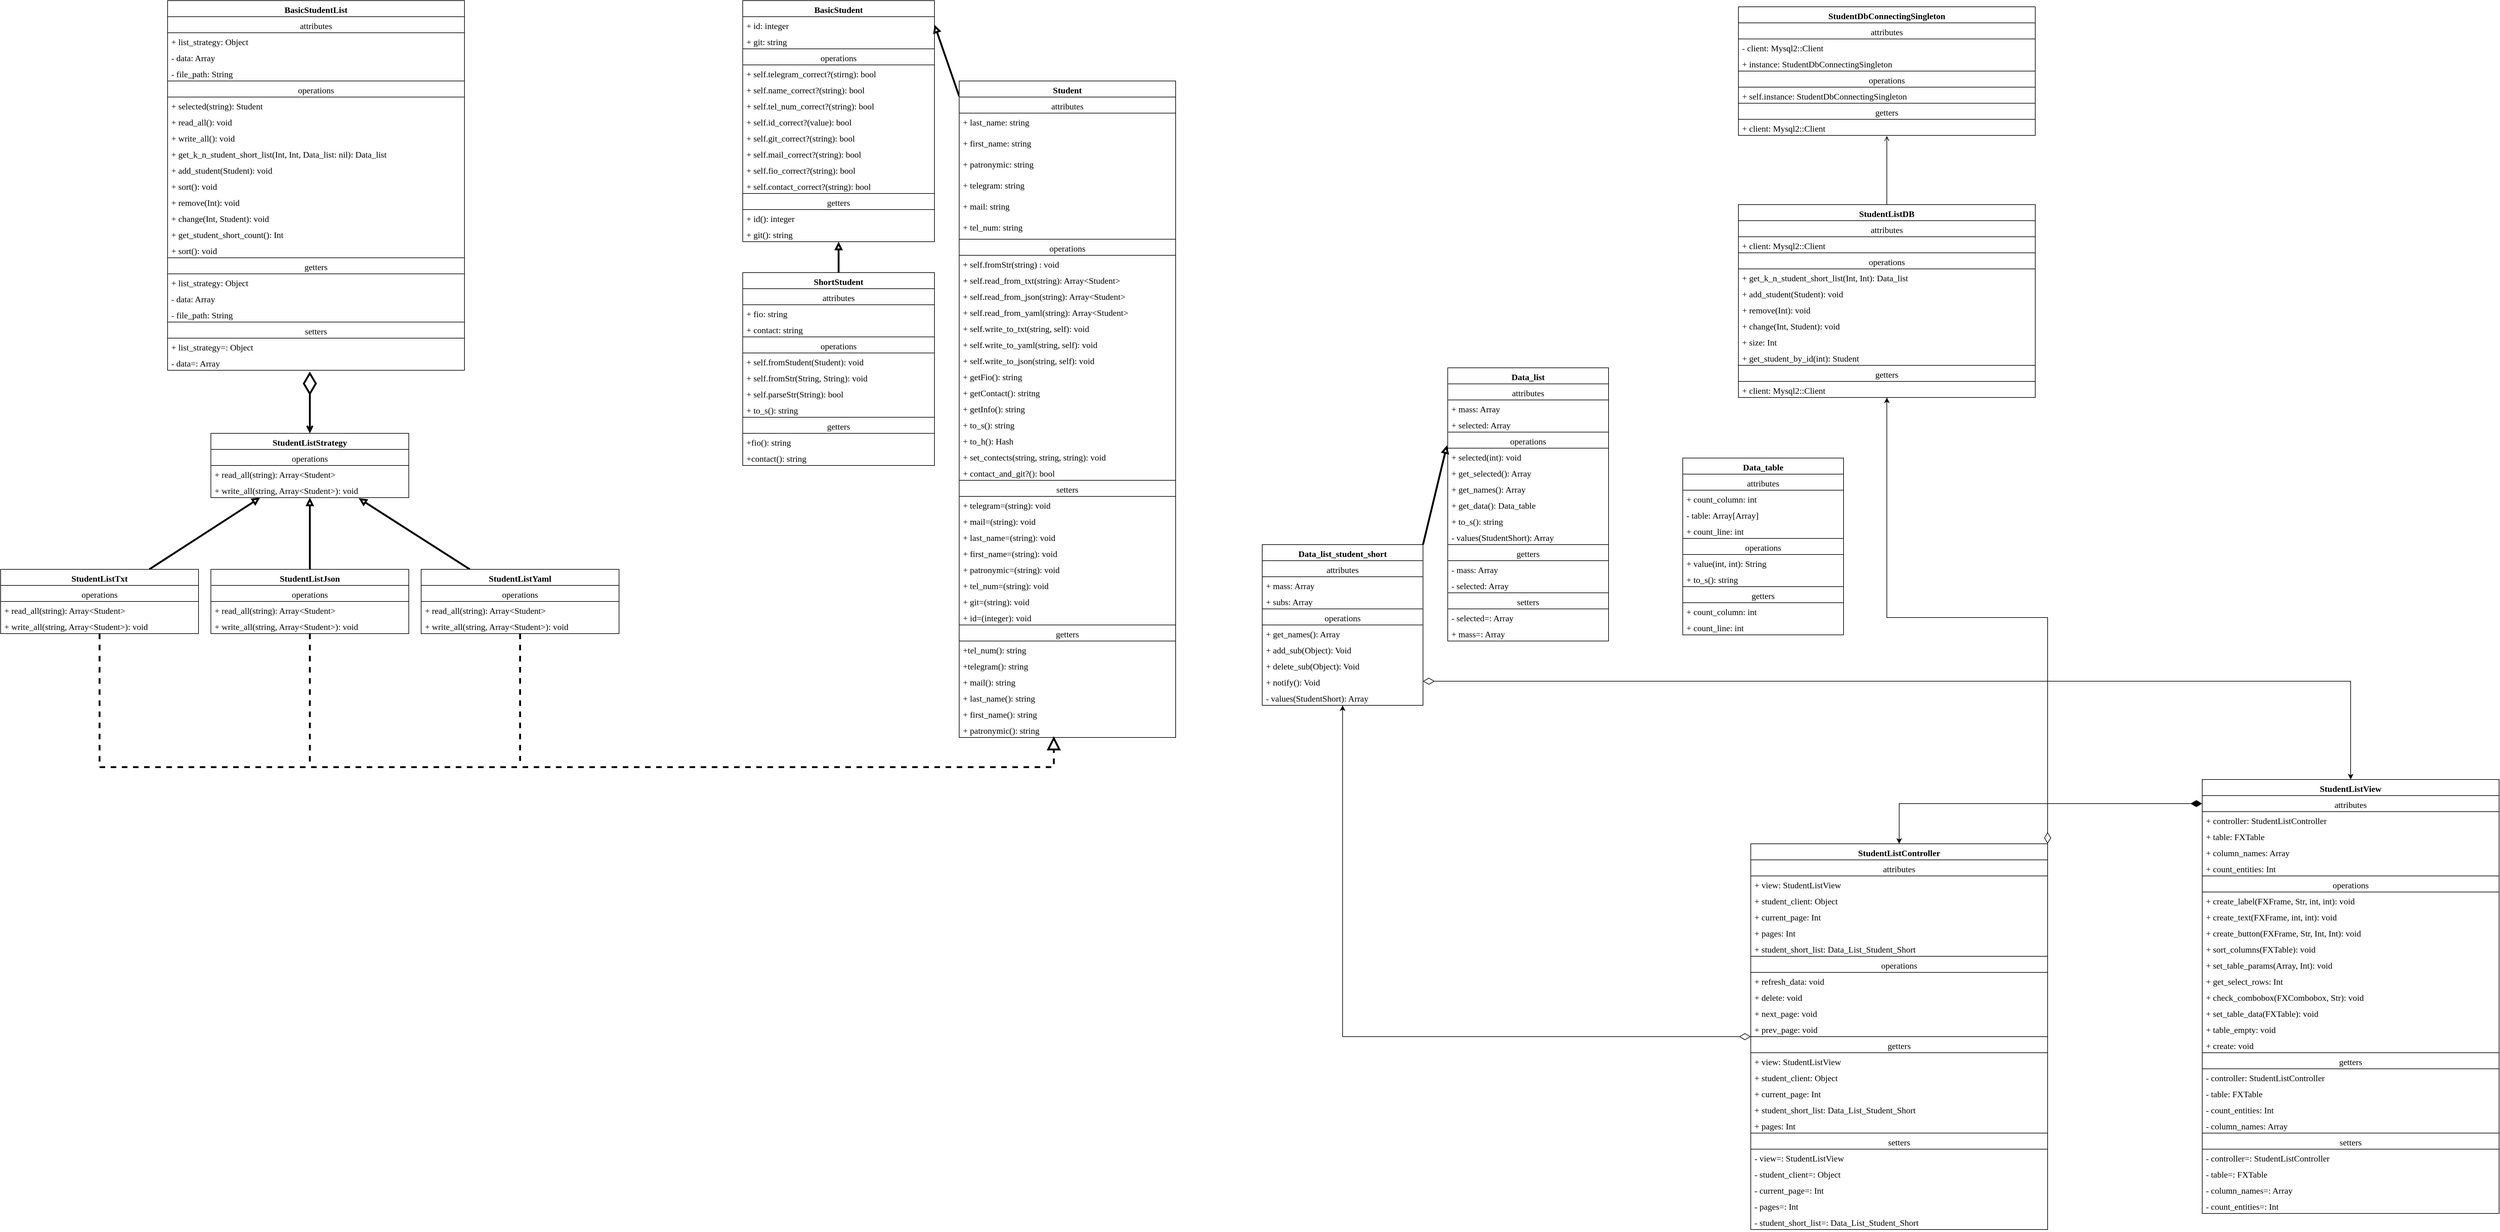 <mxfile version="21.3.2" type="device">
  <diagram id="cqZZ-m5F7JfO_E2lkw66" name="Page-1">
    <mxGraphModel dx="2892" dy="1735" grid="1" gridSize="10" guides="1" tooltips="1" connect="1" arrows="1" fold="1" page="1" pageScale="1" pageWidth="1920" pageHeight="1200" background="none" math="0" shadow="0">
      <root>
        <mxCell id="0" />
        <mxCell id="1" parent="0" />
        <mxCell id="42" value="BasicStudent" style="swimlane;fontStyle=1;align=center;verticalAlign=top;childLayout=stackLayout;horizontal=1;startSize=26;horizontalStack=0;resizeParent=1;resizeParentMax=0;resizeLast=0;collapsible=1;marginBottom=0;fontFamily=Verdana;fontSize=14;" parent="1" vertex="1">
          <mxGeometry x="650" y="-1190" width="310" height="390" as="geometry" />
        </mxCell>
        <mxCell id="46" value="+ id: integer" style="text;strokeColor=none;fillColor=none;align=left;verticalAlign=top;spacingLeft=4;spacingRight=4;overflow=hidden;rotatable=0;points=[[0,0.5],[1,0.5]];portConstraint=eastwest;fontFamily=Verdana;fontSize=14;" parent="42" vertex="1">
          <mxGeometry y="26" width="310" height="26" as="geometry" />
        </mxCell>
        <mxCell id="43" value="+ git: string" style="text;strokeColor=none;fillColor=none;align=left;verticalAlign=top;spacingLeft=4;spacingRight=4;overflow=hidden;rotatable=0;points=[[0,0.5],[1,0.5]];portConstraint=eastwest;fontFamily=Verdana;fontSize=14;" parent="42" vertex="1">
          <mxGeometry y="52" width="310" height="26" as="geometry" />
        </mxCell>
        <mxCell id="147" value="operations" style="text;strokeColor=default;fillColor=none;align=center;verticalAlign=top;spacingLeft=4;spacingRight=4;overflow=hidden;rotatable=0;points=[[0,0.5],[1,0.5]];portConstraint=eastwest;fontFamily=Verdana;fontSize=14;" parent="42" vertex="1">
          <mxGeometry y="78" width="310" height="26" as="geometry" />
        </mxCell>
        <mxCell id="94" value="+ self.telegram_correct?(stirng): bool" style="text;strokeColor=none;fillColor=none;align=left;verticalAlign=top;spacingLeft=4;spacingRight=4;overflow=hidden;rotatable=0;points=[[0,0.5],[1,0.5]];portConstraint=eastwest;fontFamily=Verdana;fontSize=14;" parent="42" vertex="1">
          <mxGeometry y="104" width="310" height="26" as="geometry" />
        </mxCell>
        <mxCell id="97" value="+ self.name_correct?(string): bool " style="text;strokeColor=none;fillColor=none;align=left;verticalAlign=top;spacingLeft=4;spacingRight=4;overflow=hidden;rotatable=0;points=[[0,0.5],[1,0.5]];portConstraint=eastwest;fontFamily=Verdana;fontSize=14;perimeterSpacing=0;" parent="42" vertex="1">
          <mxGeometry y="130" width="310" height="26" as="geometry" />
        </mxCell>
        <mxCell id="99" value="+ self.tel_num_correct?(string): bool" style="text;strokeColor=none;fillColor=none;align=left;verticalAlign=top;spacingLeft=4;spacingRight=4;overflow=hidden;rotatable=0;points=[[0,0.5],[1,0.5]];portConstraint=eastwest;fontFamily=Verdana;fontSize=14;" parent="42" vertex="1">
          <mxGeometry y="156" width="310" height="26" as="geometry" />
        </mxCell>
        <mxCell id="98" value="+ self.id_correct?(value): bool" style="text;strokeColor=none;fillColor=none;align=left;verticalAlign=top;spacingLeft=4;spacingRight=4;overflow=hidden;rotatable=0;points=[[0,0.5],[1,0.5]];portConstraint=eastwest;fontFamily=Verdana;fontSize=14;" parent="42" vertex="1">
          <mxGeometry y="182" width="310" height="26" as="geometry" />
        </mxCell>
        <mxCell id="96" value="+ self.git_correct?(string): bool" style="text;strokeColor=none;fillColor=none;align=left;verticalAlign=top;spacingLeft=4;spacingRight=4;overflow=hidden;rotatable=0;points=[[0,0.5],[1,0.5]];portConstraint=eastwest;fontFamily=Verdana;fontSize=14;" parent="42" vertex="1">
          <mxGeometry y="208" width="310" height="26" as="geometry" />
        </mxCell>
        <mxCell id="95" value="+ self.mail_correct?(string): bool" style="text;strokeColor=none;fillColor=none;align=left;verticalAlign=top;spacingLeft=4;spacingRight=4;overflow=hidden;rotatable=0;points=[[0,0.5],[1,0.5]];portConstraint=eastwest;fontFamily=Verdana;fontSize=14;" parent="42" vertex="1">
          <mxGeometry y="234" width="310" height="26" as="geometry" />
        </mxCell>
        <mxCell id="150" value="+ self.fio_correct?(string): bool" style="text;strokeColor=none;fillColor=none;align=left;verticalAlign=top;spacingLeft=4;spacingRight=4;overflow=hidden;rotatable=0;points=[[0,0.5],[1,0.5]];portConstraint=eastwest;fontFamily=Verdana;fontSize=14;" parent="42" vertex="1">
          <mxGeometry y="260" width="310" height="26" as="geometry" />
        </mxCell>
        <mxCell id="151" value="+ self.contact_correct?(string): bool" style="text;strokeColor=none;fillColor=none;align=left;verticalAlign=top;spacingLeft=4;spacingRight=4;overflow=hidden;rotatable=0;points=[[0,0.5],[1,0.5]];portConstraint=eastwest;fontFamily=Verdana;fontSize=14;" parent="42" vertex="1">
          <mxGeometry y="286" width="310" height="26" as="geometry" />
        </mxCell>
        <mxCell id="134" value="getters" style="text;strokeColor=default;fillColor=none;align=center;verticalAlign=top;spacingLeft=4;spacingRight=4;overflow=hidden;rotatable=0;points=[[0,0.5],[1,0.5]];portConstraint=eastwest;fontFamily=Verdana;fontSize=14;" parent="42" vertex="1">
          <mxGeometry y="312" width="310" height="26" as="geometry" />
        </mxCell>
        <mxCell id="135" value="+ id(): integer" style="text;strokeColor=none;fillColor=none;align=left;verticalAlign=top;spacingLeft=4;spacingRight=4;overflow=hidden;rotatable=0;points=[[0,0.5],[1,0.5]];portConstraint=eastwest;fontFamily=Verdana;fontSize=14;" parent="42" vertex="1">
          <mxGeometry y="338" width="310" height="26" as="geometry" />
        </mxCell>
        <mxCell id="136" value="+ git(): string" style="text;strokeColor=none;fillColor=none;align=left;verticalAlign=top;spacingLeft=4;spacingRight=4;overflow=hidden;rotatable=0;points=[[0,0.5],[1,0.5]];portConstraint=eastwest;fontFamily=Verdana;fontSize=14;" parent="42" vertex="1">
          <mxGeometry y="364" width="310" height="26" as="geometry" />
        </mxCell>
        <mxCell id="133" style="edgeStyle=none;html=1;entryX=0.5;entryY=1;entryDx=0;entryDy=0;strokeWidth=3;fontFamily=Verdana;fontSize=14;endArrow=block;endFill=0;" parent="1" source="64" target="42" edge="1">
          <mxGeometry relative="1" as="geometry" />
        </mxCell>
        <mxCell id="64" value="ShortStudent" style="swimlane;fontStyle=1;align=center;verticalAlign=top;childLayout=stackLayout;horizontal=1;startSize=26;horizontalStack=0;resizeParent=1;resizeParentMax=0;resizeLast=0;collapsible=1;marginBottom=0;fontFamily=Verdana;fontSize=14;" parent="1" vertex="1">
          <mxGeometry x="650" y="-750" width="310" height="312" as="geometry" />
        </mxCell>
        <mxCell id="70" value="attributes" style="text;strokeColor=default;fillColor=none;align=center;verticalAlign=top;spacingLeft=4;spacingRight=4;overflow=hidden;rotatable=0;points=[[0,0.5],[1,0.5]];portConstraint=eastwest;fontFamily=Verdana;fontSize=14;" parent="64" vertex="1">
          <mxGeometry y="26" width="310" height="26" as="geometry" />
        </mxCell>
        <mxCell id="65" value="+ fio: string" style="text;strokeColor=none;fillColor=none;align=left;verticalAlign=top;spacingLeft=4;spacingRight=4;overflow=hidden;rotatable=0;points=[[0,0.5],[1,0.5]];portConstraint=eastwest;fontFamily=Verdana;fontSize=14;" parent="64" vertex="1">
          <mxGeometry y="52" width="310" height="26" as="geometry" />
        </mxCell>
        <mxCell id="66" value="+ contact: string" style="text;strokeColor=none;fillColor=none;align=left;verticalAlign=top;spacingLeft=4;spacingRight=4;overflow=hidden;rotatable=0;points=[[0,0.5],[1,0.5]];portConstraint=eastwest;fontFamily=Verdana;fontSize=14;" parent="64" vertex="1">
          <mxGeometry y="78" width="310" height="26" as="geometry" />
        </mxCell>
        <mxCell id="73" value="operations" style="text;strokeColor=default;fillColor=none;align=center;verticalAlign=top;spacingLeft=4;spacingRight=4;overflow=hidden;rotatable=0;points=[[0,0.5],[1,0.5]];portConstraint=eastwest;fontFamily=Verdana;fontSize=14;" parent="64" vertex="1">
          <mxGeometry y="104" width="310" height="26" as="geometry" />
        </mxCell>
        <mxCell id="68" value="+ self.fromStudent(Student): void" style="text;strokeColor=none;fillColor=none;align=left;verticalAlign=top;spacingLeft=4;spacingRight=4;overflow=hidden;rotatable=0;points=[[0,0.5],[1,0.5]];portConstraint=eastwest;fontFamily=Verdana;fontSize=14;" parent="64" vertex="1">
          <mxGeometry y="130" width="310" height="26" as="geometry" />
        </mxCell>
        <mxCell id="148" value="+ self.fromStr(String, String): void" style="text;strokeColor=none;fillColor=none;align=left;verticalAlign=top;spacingLeft=4;spacingRight=4;overflow=hidden;rotatable=0;points=[[0,0.5],[1,0.5]];portConstraint=eastwest;fontFamily=Verdana;fontSize=14;" parent="64" vertex="1">
          <mxGeometry y="156" width="310" height="26" as="geometry" />
        </mxCell>
        <mxCell id="149" value="+ self.parseStr(String): bool" style="text;strokeColor=none;fillColor=none;align=left;verticalAlign=top;spacingLeft=4;spacingRight=4;overflow=hidden;rotatable=0;points=[[0,0.5],[1,0.5]];portConstraint=eastwest;fontFamily=Verdana;fontSize=14;" parent="64" vertex="1">
          <mxGeometry y="182" width="310" height="26" as="geometry" />
        </mxCell>
        <mxCell id="69" value="+ to_s(): string" style="text;strokeColor=none;fillColor=none;align=left;verticalAlign=top;spacingLeft=4;spacingRight=4;overflow=hidden;rotatable=0;points=[[0,0.5],[1,0.5]];portConstraint=eastwest;fontFamily=Verdana;fontSize=14;" parent="64" vertex="1">
          <mxGeometry y="208" width="310" height="26" as="geometry" />
        </mxCell>
        <mxCell id="74" value="getters" style="text;strokeColor=default;fillColor=none;align=center;verticalAlign=top;spacingLeft=4;spacingRight=4;overflow=hidden;rotatable=0;points=[[0,0.5],[1,0.5]];portConstraint=eastwest;fontFamily=Verdana;fontSize=14;" parent="64" vertex="1">
          <mxGeometry y="234" width="310" height="26" as="geometry" />
        </mxCell>
        <mxCell id="75" value="+fio(): string" style="text;strokeColor=none;fillColor=none;align=left;verticalAlign=top;spacingLeft=4;spacingRight=4;overflow=hidden;rotatable=0;points=[[0,0.5],[1,0.5]];portConstraint=eastwest;fontFamily=Verdana;fontSize=14;" parent="64" vertex="1">
          <mxGeometry y="260" width="310" height="26" as="geometry" />
        </mxCell>
        <mxCell id="76" value="+contact(): string" style="text;strokeColor=none;fillColor=none;align=left;verticalAlign=top;spacingLeft=4;spacingRight=4;overflow=hidden;rotatable=0;points=[[0,0.5],[1,0.5]];portConstraint=eastwest;fontFamily=Verdana;fontSize=14;" parent="64" vertex="1">
          <mxGeometry y="286" width="310" height="26" as="geometry" />
        </mxCell>
        <mxCell id="132" style="edgeStyle=none;html=1;entryX=1;entryY=0.5;entryDx=0;entryDy=0;fontFamily=Verdana;fontSize=14;endArrow=block;endFill=0;strokeWidth=3;" parent="1" source="78" target="46" edge="1">
          <mxGeometry relative="1" as="geometry" />
        </mxCell>
        <mxCell id="78" value="Student" style="swimlane;fontStyle=1;align=center;verticalAlign=top;childLayout=stackLayout;horizontal=1;startSize=26;horizontalStack=0;resizeParent=1;resizeParentMax=0;resizeLast=0;collapsible=1;marginBottom=0;fontFamily=Verdana;fontSize=14;" parent="1" vertex="1">
          <mxGeometry x="1000" y="-1060" width="350" height="1062" as="geometry" />
        </mxCell>
        <mxCell id="108" value="attributes" style="text;strokeColor=default;fillColor=none;align=center;verticalAlign=top;spacingLeft=4;spacingRight=4;overflow=hidden;rotatable=0;points=[[0,0.5],[1,0.5]];portConstraint=eastwest;fontFamily=Verdana;fontSize=14;" parent="78" vertex="1">
          <mxGeometry y="26" width="350" height="26" as="geometry" />
        </mxCell>
        <mxCell id="79" value="+ last_name: string" style="text;strokeColor=none;fillColor=none;align=left;verticalAlign=top;spacingLeft=4;spacingRight=4;overflow=hidden;rotatable=0;points=[[0,0.5],[1,0.5]];portConstraint=eastwest;fontFamily=Verdana;fontSize=14;" parent="78" vertex="1">
          <mxGeometry y="52" width="350" height="34" as="geometry" />
        </mxCell>
        <mxCell id="80" value="+ first_name: string" style="text;strokeColor=none;fillColor=none;align=left;verticalAlign=top;spacingLeft=4;spacingRight=4;overflow=hidden;rotatable=0;points=[[0,0.5],[1,0.5]];portConstraint=eastwest;fontFamily=Verdana;fontSize=14;" parent="78" vertex="1">
          <mxGeometry y="86" width="350" height="34" as="geometry" />
        </mxCell>
        <mxCell id="81" value="+ patronymic: string" style="text;strokeColor=none;fillColor=none;align=left;verticalAlign=top;spacingLeft=4;spacingRight=4;overflow=hidden;rotatable=0;points=[[0,0.5],[1,0.5]];portConstraint=eastwest;fontFamily=Verdana;fontSize=14;" parent="78" vertex="1">
          <mxGeometry y="120" width="350" height="34" as="geometry" />
        </mxCell>
        <mxCell id="82" value="+ telegram: string" style="text;strokeColor=none;fillColor=none;align=left;verticalAlign=top;spacingLeft=4;spacingRight=4;overflow=hidden;rotatable=0;points=[[0,0.5],[1,0.5]];portConstraint=eastwest;fontFamily=Verdana;fontSize=14;" parent="78" vertex="1">
          <mxGeometry y="154" width="350" height="34" as="geometry" />
        </mxCell>
        <mxCell id="83" value="+ mail: string" style="text;strokeColor=none;fillColor=none;align=left;verticalAlign=top;spacingLeft=4;spacingRight=4;overflow=hidden;rotatable=0;points=[[0,0.5],[1,0.5]];portConstraint=eastwest;fontFamily=Verdana;fontSize=14;" parent="78" vertex="1">
          <mxGeometry y="188" width="350" height="34" as="geometry" />
        </mxCell>
        <mxCell id="84" value="+ tel_num: string" style="text;strokeColor=none;fillColor=none;align=left;verticalAlign=top;spacingLeft=4;spacingRight=4;overflow=hidden;rotatable=0;points=[[0,0.5],[1,0.5]];portConstraint=eastwest;fontFamily=Verdana;fontSize=14;" parent="78" vertex="1">
          <mxGeometry y="222" width="350" height="34" as="geometry" />
        </mxCell>
        <mxCell id="109" value="operations" style="text;strokeColor=default;fillColor=none;align=center;verticalAlign=top;spacingLeft=4;spacingRight=4;overflow=hidden;rotatable=0;points=[[0,0.5],[1,0.5]];portConstraint=eastwest;fontFamily=Verdana;fontSize=14;" parent="78" vertex="1">
          <mxGeometry y="256" width="350" height="26" as="geometry" />
        </mxCell>
        <mxCell id="86" value="+ self.fromStr(string) : void" style="text;strokeColor=none;fillColor=none;align=left;verticalAlign=top;spacingLeft=4;spacingRight=4;overflow=hidden;rotatable=0;points=[[0,0.5],[1,0.5]];portConstraint=eastwest;fontFamily=Verdana;fontSize=14;" parent="78" vertex="1">
          <mxGeometry y="282" width="350" height="26" as="geometry" />
        </mxCell>
        <mxCell id="87" value="+ self.read_from_txt(string): Array&lt;Student&gt;" style="text;strokeColor=none;fillColor=none;align=left;verticalAlign=top;spacingLeft=4;spacingRight=4;overflow=hidden;rotatable=0;points=[[0,0.5],[1,0.5]];portConstraint=eastwest;fontFamily=Verdana;fontSize=14;" parent="78" vertex="1">
          <mxGeometry y="308" width="350" height="26" as="geometry" />
        </mxCell>
        <mxCell id="soXMuwDczlFzqu-xq0PE-235" value="+ self.read_from_json(string): Array&lt;Student&gt;" style="text;strokeColor=none;fillColor=none;align=left;verticalAlign=top;spacingLeft=4;spacingRight=4;overflow=hidden;rotatable=0;points=[[0,0.5],[1,0.5]];portConstraint=eastwest;fontFamily=Verdana;fontSize=14;" parent="78" vertex="1">
          <mxGeometry y="334" width="350" height="26" as="geometry" />
        </mxCell>
        <mxCell id="soXMuwDczlFzqu-xq0PE-236" value="+ self.read_from_yaml(string): Array&lt;Student&gt;" style="text;strokeColor=none;fillColor=none;align=left;verticalAlign=top;spacingLeft=4;spacingRight=4;overflow=hidden;rotatable=0;points=[[0,0.5],[1,0.5]];portConstraint=eastwest;fontFamily=Verdana;fontSize=14;" parent="78" vertex="1">
          <mxGeometry y="360" width="350" height="26" as="geometry" />
        </mxCell>
        <mxCell id="soXMuwDczlFzqu-xq0PE-237" value="+ self.write_to_txt(string, self): void" style="text;strokeColor=none;fillColor=none;align=left;verticalAlign=top;spacingLeft=4;spacingRight=4;overflow=hidden;rotatable=0;points=[[0,0.5],[1,0.5]];portConstraint=eastwest;fontFamily=Verdana;fontSize=14;" parent="78" vertex="1">
          <mxGeometry y="386" width="350" height="26" as="geometry" />
        </mxCell>
        <mxCell id="soXMuwDczlFzqu-xq0PE-238" value="+ self.write_to_yaml(string, self): void" style="text;strokeColor=none;fillColor=none;align=left;verticalAlign=top;spacingLeft=4;spacingRight=4;overflow=hidden;rotatable=0;points=[[0,0.5],[1,0.5]];portConstraint=eastwest;fontFamily=Verdana;fontSize=14;" parent="78" vertex="1">
          <mxGeometry y="412" width="350" height="26" as="geometry" />
        </mxCell>
        <mxCell id="88" value="+ self.write_to_json(string, self): void" style="text;strokeColor=none;fillColor=none;align=left;verticalAlign=top;spacingLeft=4;spacingRight=4;overflow=hidden;rotatable=0;points=[[0,0.5],[1,0.5]];portConstraint=eastwest;fontFamily=Verdana;fontSize=14;" parent="78" vertex="1">
          <mxGeometry y="438" width="350" height="26" as="geometry" />
        </mxCell>
        <mxCell id="89" value="+ getFio(): string" style="text;strokeColor=none;fillColor=none;align=left;verticalAlign=top;spacingLeft=4;spacingRight=4;overflow=hidden;rotatable=0;points=[[0,0.5],[1,0.5]];portConstraint=eastwest;fontFamily=Verdana;fontSize=14;" parent="78" vertex="1">
          <mxGeometry y="464" width="350" height="26" as="geometry" />
        </mxCell>
        <mxCell id="90" value="+ getContact(): stritng" style="text;strokeColor=none;fillColor=none;align=left;verticalAlign=top;spacingLeft=4;spacingRight=4;overflow=hidden;rotatable=0;points=[[0,0.5],[1,0.5]];portConstraint=eastwest;fontFamily=Verdana;fontSize=14;" parent="78" vertex="1">
          <mxGeometry y="490" width="350" height="26" as="geometry" />
        </mxCell>
        <mxCell id="91" value="+ getInfo(): string" style="text;strokeColor=none;fillColor=none;align=left;verticalAlign=top;spacingLeft=4;spacingRight=4;overflow=hidden;rotatable=0;points=[[0,0.5],[1,0.5]];portConstraint=eastwest;fontFamily=Verdana;fontSize=14;" parent="78" vertex="1">
          <mxGeometry y="516" width="350" height="26" as="geometry" />
        </mxCell>
        <mxCell id="cn8d7LqvngTGXurEnJBH-204" value="+ to_s(): string" style="text;strokeColor=none;fillColor=none;align=left;verticalAlign=top;spacingLeft=4;spacingRight=4;overflow=hidden;rotatable=0;points=[[0,0.5],[1,0.5]];portConstraint=eastwest;fontFamily=Verdana;fontSize=14;" parent="78" vertex="1">
          <mxGeometry y="542" width="350" height="26" as="geometry" />
        </mxCell>
        <mxCell id="cn8d7LqvngTGXurEnJBH-205" value="+ to_h(): Hash" style="text;strokeColor=none;fillColor=none;align=left;verticalAlign=top;spacingLeft=4;spacingRight=4;overflow=hidden;rotatable=0;points=[[0,0.5],[1,0.5]];portConstraint=eastwest;fontFamily=Verdana;fontSize=14;" parent="78" vertex="1">
          <mxGeometry y="568" width="350" height="26" as="geometry" />
        </mxCell>
        <mxCell id="92" value="+ set_contects(string, string, string): void" style="text;strokeColor=none;fillColor=none;align=left;verticalAlign=top;spacingLeft=4;spacingRight=4;overflow=hidden;rotatable=0;points=[[0,0.5],[1,0.5]];portConstraint=eastwest;fontFamily=Verdana;fontSize=14;" parent="78" vertex="1">
          <mxGeometry y="594" width="350" height="26" as="geometry" />
        </mxCell>
        <mxCell id="93" value="+ contact_and_git?(): bool" style="text;strokeColor=none;fillColor=none;align=left;verticalAlign=top;spacingLeft=4;spacingRight=4;overflow=hidden;rotatable=0;points=[[0,0.5],[1,0.5]];portConstraint=eastwest;fontFamily=Verdana;fontSize=14;" parent="78" vertex="1">
          <mxGeometry y="620" width="350" height="26" as="geometry" />
        </mxCell>
        <mxCell id="110" value="setters" style="text;strokeColor=default;fillColor=none;align=center;verticalAlign=top;spacingLeft=4;spacingRight=4;overflow=hidden;rotatable=0;points=[[0,0.5],[1,0.5]];portConstraint=eastwest;fontFamily=Verdana;fontSize=14;" parent="78" vertex="1">
          <mxGeometry y="646" width="350" height="26" as="geometry" />
        </mxCell>
        <mxCell id="106" value="+ telegram=(string): void" style="text;strokeColor=none;fillColor=none;align=left;verticalAlign=top;spacingLeft=4;spacingRight=4;overflow=hidden;rotatable=0;points=[[0,0.5],[1,0.5]];portConstraint=eastwest;fontFamily=Verdana;fontSize=14;" parent="78" vertex="1">
          <mxGeometry y="672" width="350" height="26" as="geometry" />
        </mxCell>
        <mxCell id="102" value="+ mail=(string): void" style="text;strokeColor=none;fillColor=none;align=left;verticalAlign=top;spacingLeft=4;spacingRight=4;overflow=hidden;rotatable=0;points=[[0,0.5],[1,0.5]];portConstraint=eastwest;fontFamily=Verdana;fontSize=14;" parent="78" vertex="1">
          <mxGeometry y="698" width="350" height="26" as="geometry" />
        </mxCell>
        <mxCell id="100" value="+ last_name=(string): void" style="text;strokeColor=none;fillColor=none;align=left;verticalAlign=top;spacingLeft=4;spacingRight=4;overflow=hidden;rotatable=0;points=[[0,0.5],[1,0.5]];portConstraint=eastwest;fontFamily=Verdana;fontSize=14;" parent="78" vertex="1">
          <mxGeometry y="724" width="350" height="26" as="geometry" />
        </mxCell>
        <mxCell id="101" value="+ first_name=(string): void" style="text;strokeColor=none;fillColor=none;align=left;verticalAlign=top;spacingLeft=4;spacingRight=4;overflow=hidden;rotatable=0;points=[[0,0.5],[1,0.5]];portConstraint=eastwest;fontFamily=Verdana;fontSize=14;" parent="78" vertex="1">
          <mxGeometry y="750" width="350" height="26" as="geometry" />
        </mxCell>
        <mxCell id="103" value="+ patronymic=(string): void" style="text;strokeColor=none;fillColor=none;align=left;verticalAlign=top;spacingLeft=4;spacingRight=4;overflow=hidden;rotatable=0;points=[[0,0.5],[1,0.5]];portConstraint=eastwest;fontFamily=Verdana;fontSize=14;" parent="78" vertex="1">
          <mxGeometry y="776" width="350" height="26" as="geometry" />
        </mxCell>
        <mxCell id="107" value="+ tel_num=(string): void" style="text;strokeColor=none;fillColor=none;align=left;verticalAlign=top;spacingLeft=4;spacingRight=4;overflow=hidden;rotatable=0;points=[[0,0.5],[1,0.5]];portConstraint=eastwest;fontFamily=Verdana;fontSize=14;" parent="78" vertex="1">
          <mxGeometry y="802" width="350" height="26" as="geometry" />
        </mxCell>
        <mxCell id="105" value="+ git=(string): void" style="text;strokeColor=none;fillColor=none;align=left;verticalAlign=top;spacingLeft=4;spacingRight=4;overflow=hidden;rotatable=0;points=[[0,0.5],[1,0.5]];portConstraint=eastwest;fontFamily=Verdana;fontSize=14;" parent="78" vertex="1">
          <mxGeometry y="828" width="350" height="26" as="geometry" />
        </mxCell>
        <mxCell id="104" value="+ id=(integer): void" style="text;strokeColor=none;fillColor=none;align=left;verticalAlign=top;spacingLeft=4;spacingRight=4;overflow=hidden;rotatable=0;points=[[0,0.5],[1,0.5]];portConstraint=eastwest;fontFamily=Verdana;fontSize=14;" parent="78" vertex="1">
          <mxGeometry y="854" width="350" height="26" as="geometry" />
        </mxCell>
        <mxCell id="111" value="getters" style="text;strokeColor=default;fillColor=none;align=center;verticalAlign=top;spacingLeft=4;spacingRight=4;overflow=hidden;rotatable=0;points=[[0,0.5],[1,0.5]];portConstraint=eastwest;fontFamily=Verdana;fontSize=14;" parent="78" vertex="1">
          <mxGeometry y="880" width="350" height="26" as="geometry" />
        </mxCell>
        <mxCell id="115" value="+tel_num(): string" style="text;strokeColor=none;fillColor=none;align=left;verticalAlign=top;spacingLeft=4;spacingRight=4;overflow=hidden;rotatable=0;points=[[0,0.5],[1,0.5]];portConstraint=eastwest;fontFamily=Verdana;fontSize=14;" parent="78" vertex="1">
          <mxGeometry y="906" width="350" height="26" as="geometry" />
        </mxCell>
        <mxCell id="116" value="+telegram(): string" style="text;strokeColor=none;fillColor=none;align=left;verticalAlign=top;spacingLeft=4;spacingRight=4;overflow=hidden;rotatable=0;points=[[0,0.5],[1,0.5]];portConstraint=eastwest;fontFamily=Verdana;fontSize=14;" parent="78" vertex="1">
          <mxGeometry y="932" width="350" height="26" as="geometry" />
        </mxCell>
        <mxCell id="117" value="+ mail(): string" style="text;strokeColor=none;fillColor=none;align=left;verticalAlign=top;spacingLeft=4;spacingRight=4;overflow=hidden;rotatable=0;points=[[0,0.5],[1,0.5]];portConstraint=eastwest;fontFamily=Verdana;fontSize=14;" parent="78" vertex="1">
          <mxGeometry y="958" width="350" height="26" as="geometry" />
        </mxCell>
        <mxCell id="118" value="+ last_name(): string" style="text;strokeColor=none;fillColor=none;align=left;verticalAlign=top;spacingLeft=4;spacingRight=4;overflow=hidden;rotatable=0;points=[[0,0.5],[1,0.5]];portConstraint=eastwest;fontFamily=Verdana;fontSize=14;" parent="78" vertex="1">
          <mxGeometry y="984" width="350" height="26" as="geometry" />
        </mxCell>
        <mxCell id="119" value="+ first_name(): string" style="text;strokeColor=none;fillColor=none;align=left;verticalAlign=top;spacingLeft=4;spacingRight=4;overflow=hidden;rotatable=0;points=[[0,0.5],[1,0.5]];portConstraint=eastwest;fontFamily=Verdana;fontSize=14;" parent="78" vertex="1">
          <mxGeometry y="1010" width="350" height="26" as="geometry" />
        </mxCell>
        <mxCell id="120" value="+ patronymic(): string" style="text;strokeColor=none;fillColor=none;align=left;verticalAlign=top;spacingLeft=4;spacingRight=4;overflow=hidden;rotatable=0;points=[[0,0.5],[1,0.5]];portConstraint=eastwest;fontFamily=Verdana;fontSize=14;" parent="78" vertex="1">
          <mxGeometry y="1036" width="350" height="26" as="geometry" />
        </mxCell>
        <mxCell id="137" value="Data_table" style="swimlane;fontStyle=1;align=center;verticalAlign=top;childLayout=stackLayout;horizontal=1;startSize=26;horizontalStack=0;resizeParent=1;resizeParentMax=0;resizeLast=0;collapsible=1;marginBottom=0;fontFamily=Verdana;fontSize=14;" parent="1" vertex="1">
          <mxGeometry x="2170" y="-450" width="260" height="286" as="geometry" />
        </mxCell>
        <mxCell id="138" value="attributes" style="text;strokeColor=default;fillColor=none;align=center;verticalAlign=top;spacingLeft=4;spacingRight=4;overflow=hidden;rotatable=0;points=[[0,0.5],[1,0.5]];portConstraint=eastwest;fontFamily=Verdana;fontSize=14;" parent="137" vertex="1">
          <mxGeometry y="26" width="260" height="26" as="geometry" />
        </mxCell>
        <mxCell id="140" value="+ count_column: int" style="text;strokeColor=none;fillColor=none;align=left;verticalAlign=top;spacingLeft=4;spacingRight=4;overflow=hidden;rotatable=0;points=[[0,0.5],[1,0.5]];portConstraint=eastwest;fontFamily=Verdana;fontSize=14;" parent="137" vertex="1">
          <mxGeometry y="52" width="260" height="26" as="geometry" />
        </mxCell>
        <mxCell id="202" value="- table: Array[Array]" style="text;strokeColor=none;fillColor=none;align=left;verticalAlign=top;spacingLeft=4;spacingRight=4;overflow=hidden;rotatable=0;points=[[0,0.5],[1,0.5]];portConstraint=eastwest;fontFamily=Verdana;fontSize=14;" parent="137" vertex="1">
          <mxGeometry y="78" width="260" height="26" as="geometry" />
        </mxCell>
        <mxCell id="139" value="+ count_line: int" style="text;strokeColor=none;fillColor=none;align=left;verticalAlign=top;spacingLeft=4;spacingRight=4;overflow=hidden;rotatable=0;points=[[0,0.5],[1,0.5]];portConstraint=eastwest;fontFamily=Verdana;fontSize=14;" parent="137" vertex="1">
          <mxGeometry y="104" width="260" height="26" as="geometry" />
        </mxCell>
        <mxCell id="141" value="operations" style="text;strokeColor=default;fillColor=none;align=center;verticalAlign=top;spacingLeft=4;spacingRight=4;overflow=hidden;rotatable=0;points=[[0,0.5],[1,0.5]];portConstraint=eastwest;fontFamily=Verdana;fontSize=14;" parent="137" vertex="1">
          <mxGeometry y="130" width="260" height="26" as="geometry" />
        </mxCell>
        <mxCell id="142" value="+ value(int, int): String" style="text;strokeColor=none;fillColor=none;align=left;verticalAlign=top;spacingLeft=4;spacingRight=4;overflow=hidden;rotatable=0;points=[[0,0.5],[1,0.5]];portConstraint=eastwest;fontFamily=Verdana;fontSize=14;" parent="137" vertex="1">
          <mxGeometry y="156" width="260" height="26" as="geometry" />
        </mxCell>
        <mxCell id="143" value="+ to_s(): string" style="text;strokeColor=none;fillColor=none;align=left;verticalAlign=top;spacingLeft=4;spacingRight=4;overflow=hidden;rotatable=0;points=[[0,0.5],[1,0.5]];portConstraint=eastwest;fontFamily=Verdana;fontSize=14;" parent="137" vertex="1">
          <mxGeometry y="182" width="260" height="26" as="geometry" />
        </mxCell>
        <mxCell id="144" value="getters" style="text;strokeColor=default;fillColor=none;align=center;verticalAlign=top;spacingLeft=4;spacingRight=4;overflow=hidden;rotatable=0;points=[[0,0.5],[1,0.5]];portConstraint=eastwest;fontFamily=Verdana;fontSize=14;" parent="137" vertex="1">
          <mxGeometry y="208" width="260" height="26" as="geometry" />
        </mxCell>
        <mxCell id="153" value="+ count_column: int" style="text;strokeColor=none;fillColor=none;align=left;verticalAlign=top;spacingLeft=4;spacingRight=4;overflow=hidden;rotatable=0;points=[[0,0.5],[1,0.5]];portConstraint=eastwest;fontFamily=Verdana;fontSize=14;" parent="137" vertex="1">
          <mxGeometry y="234" width="260" height="26" as="geometry" />
        </mxCell>
        <mxCell id="152" value="+ count_line: int" style="text;strokeColor=none;fillColor=none;align=left;verticalAlign=top;spacingLeft=4;spacingRight=4;overflow=hidden;rotatable=0;points=[[0,0.5],[1,0.5]];portConstraint=eastwest;fontFamily=Verdana;fontSize=14;" parent="137" vertex="1">
          <mxGeometry y="260" width="260" height="26" as="geometry" />
        </mxCell>
        <mxCell id="157" value="Data_list" style="swimlane;fontStyle=1;align=center;verticalAlign=top;childLayout=stackLayout;horizontal=1;startSize=26;horizontalStack=0;resizeParent=1;resizeParentMax=0;resizeLast=0;collapsible=1;marginBottom=0;fontFamily=Verdana;fontSize=14;" parent="1" vertex="1">
          <mxGeometry x="1790" y="-596" width="260" height="442" as="geometry" />
        </mxCell>
        <mxCell id="158" value="attributes" style="text;strokeColor=default;fillColor=none;align=center;verticalAlign=top;spacingLeft=4;spacingRight=4;overflow=hidden;rotatable=0;points=[[0,0.5],[1,0.5]];portConstraint=eastwest;fontFamily=Verdana;fontSize=14;" parent="157" vertex="1">
          <mxGeometry y="26" width="260" height="26" as="geometry" />
        </mxCell>
        <mxCell id="159" value="+ mass: Array" style="text;strokeColor=none;fillColor=none;align=left;verticalAlign=top;spacingLeft=4;spacingRight=4;overflow=hidden;rotatable=0;points=[[0,0.5],[1,0.5]];portConstraint=eastwest;fontFamily=Verdana;fontSize=14;" parent="157" vertex="1">
          <mxGeometry y="52" width="260" height="26" as="geometry" />
        </mxCell>
        <mxCell id="160" value="+ selected: Array" style="text;strokeColor=none;fillColor=none;align=left;verticalAlign=top;spacingLeft=4;spacingRight=4;overflow=hidden;rotatable=0;points=[[0,0.5],[1,0.5]];portConstraint=eastwest;fontFamily=Verdana;fontSize=14;" parent="157" vertex="1">
          <mxGeometry y="78" width="260" height="26" as="geometry" />
        </mxCell>
        <mxCell id="161" value="operations" style="text;strokeColor=default;fillColor=none;align=center;verticalAlign=top;spacingLeft=4;spacingRight=4;overflow=hidden;rotatable=0;points=[[0,0.5],[1,0.5]];portConstraint=eastwest;fontFamily=Verdana;fontSize=14;" parent="157" vertex="1">
          <mxGeometry y="104" width="260" height="26" as="geometry" />
        </mxCell>
        <mxCell id="162" value="+ selected(int): void" style="text;strokeColor=none;fillColor=none;align=left;verticalAlign=top;spacingLeft=4;spacingRight=4;overflow=hidden;rotatable=0;points=[[0,0.5],[1,0.5]];portConstraint=eastwest;fontFamily=Verdana;fontSize=14;" parent="157" vertex="1">
          <mxGeometry y="130" width="260" height="26" as="geometry" />
        </mxCell>
        <mxCell id="177" value="+ get_selected(): Array" style="text;strokeColor=none;fillColor=none;align=left;verticalAlign=top;spacingLeft=4;spacingRight=4;overflow=hidden;rotatable=0;points=[[0,0.5],[1,0.5]];portConstraint=eastwest;fontFamily=Verdana;fontSize=14;" parent="157" vertex="1">
          <mxGeometry y="156" width="260" height="26" as="geometry" />
        </mxCell>
        <mxCell id="163" value="+ get_names(): Array" style="text;strokeColor=none;fillColor=none;align=left;verticalAlign=top;spacingLeft=4;spacingRight=4;overflow=hidden;rotatable=0;points=[[0,0.5],[1,0.5]];portConstraint=eastwest;fontFamily=Verdana;fontSize=14;" parent="157" vertex="1">
          <mxGeometry y="182" width="260" height="26" as="geometry" />
        </mxCell>
        <mxCell id="178" value="+ get_data(): Data_table" style="text;strokeColor=none;fillColor=none;align=left;verticalAlign=top;spacingLeft=4;spacingRight=4;overflow=hidden;rotatable=0;points=[[0,0.5],[1,0.5]];portConstraint=eastwest;fontFamily=Verdana;fontSize=14;" parent="157" vertex="1">
          <mxGeometry y="208" width="260" height="26" as="geometry" />
        </mxCell>
        <mxCell id="201" value="+ to_s(): string" style="text;strokeColor=none;fillColor=none;align=left;verticalAlign=top;spacingLeft=4;spacingRight=4;overflow=hidden;rotatable=0;points=[[0,0.5],[1,0.5]];portConstraint=eastwest;fontFamily=Verdana;fontSize=14;" parent="157" vertex="1">
          <mxGeometry y="234" width="260" height="26" as="geometry" />
        </mxCell>
        <mxCell id="200" value="- values(StudentShort): Array" style="text;strokeColor=none;fillColor=none;align=left;verticalAlign=top;spacingLeft=4;spacingRight=4;overflow=hidden;rotatable=0;points=[[0,0.5],[1,0.5]];portConstraint=eastwest;fontFamily=Verdana;fontSize=14;" parent="157" vertex="1">
          <mxGeometry y="260" width="260" height="26" as="geometry" />
        </mxCell>
        <mxCell id="164" value="getters" style="text;strokeColor=default;fillColor=none;align=center;verticalAlign=top;spacingLeft=4;spacingRight=4;overflow=hidden;rotatable=0;points=[[0,0.5],[1,0.5]];portConstraint=eastwest;fontFamily=Verdana;fontSize=14;" parent="157" vertex="1">
          <mxGeometry y="286" width="260" height="26" as="geometry" />
        </mxCell>
        <mxCell id="179" value="- mass: Array" style="text;strokeColor=none;fillColor=none;align=left;verticalAlign=top;spacingLeft=4;spacingRight=4;overflow=hidden;rotatable=0;points=[[0,0.5],[1,0.5]];portConstraint=eastwest;fontFamily=Verdana;fontSize=14;" parent="157" vertex="1">
          <mxGeometry y="312" width="260" height="26" as="geometry" />
        </mxCell>
        <mxCell id="180" value="- selected: Array" style="text;strokeColor=none;fillColor=none;align=left;verticalAlign=top;spacingLeft=4;spacingRight=4;overflow=hidden;rotatable=0;points=[[0,0.5],[1,0.5]];portConstraint=eastwest;fontFamily=Verdana;fontSize=14;" parent="157" vertex="1">
          <mxGeometry y="338" width="260" height="26" as="geometry" />
        </mxCell>
        <mxCell id="181" value="setters" style="text;strokeColor=default;fillColor=none;align=center;verticalAlign=top;spacingLeft=4;spacingRight=4;overflow=hidden;rotatable=0;points=[[0,0.5],[1,0.5]];portConstraint=eastwest;fontFamily=Verdana;fontSize=14;" parent="157" vertex="1">
          <mxGeometry y="364" width="260" height="26" as="geometry" />
        </mxCell>
        <mxCell id="183" value="- selected=: Array" style="text;strokeColor=none;fillColor=none;align=left;verticalAlign=top;spacingLeft=4;spacingRight=4;overflow=hidden;rotatable=0;points=[[0,0.5],[1,0.5]];portConstraint=eastwest;fontFamily=Verdana;fontSize=14;" parent="157" vertex="1">
          <mxGeometry y="390" width="260" height="26" as="geometry" />
        </mxCell>
        <mxCell id="182" value="+ mass=: Array" style="text;strokeColor=none;fillColor=none;align=left;verticalAlign=top;spacingLeft=4;spacingRight=4;overflow=hidden;rotatable=0;points=[[0,0.5],[1,0.5]];portConstraint=eastwest;fontFamily=Verdana;fontSize=14;" parent="157" vertex="1">
          <mxGeometry y="416" width="260" height="26" as="geometry" />
        </mxCell>
        <mxCell id="199" style="edgeStyle=none;html=1;exitX=1;exitY=0;exitDx=0;exitDy=0;entryX=-0.005;entryY=-0.176;entryDx=0;entryDy=0;endArrow=block;endFill=0;strokeWidth=3;entryPerimeter=0;" parent="1" source="184" target="162" edge="1">
          <mxGeometry relative="1" as="geometry" />
        </mxCell>
        <mxCell id="184" value="Data_list_student_short" style="swimlane;fontStyle=1;align=center;verticalAlign=top;childLayout=stackLayout;horizontal=1;startSize=26;horizontalStack=0;resizeParent=1;resizeParentMax=0;resizeLast=0;collapsible=1;marginBottom=0;fontFamily=Verdana;fontSize=14;" parent="1" vertex="1">
          <mxGeometry x="1490" y="-310" width="260" height="260" as="geometry" />
        </mxCell>
        <mxCell id="203" value="attributes" style="text;strokeColor=default;fillColor=none;align=center;verticalAlign=top;spacingLeft=4;spacingRight=4;overflow=hidden;rotatable=0;points=[[0,0.5],[1,0.5]];portConstraint=eastwest;fontFamily=Verdana;fontSize=14;" parent="184" vertex="1">
          <mxGeometry y="26" width="260" height="26" as="geometry" />
        </mxCell>
        <mxCell id="204" value="+ mass: Array" style="text;strokeColor=none;fillColor=none;align=left;verticalAlign=top;spacingLeft=4;spacingRight=4;overflow=hidden;rotatable=0;points=[[0,0.5],[1,0.5]];portConstraint=eastwest;fontFamily=Verdana;fontSize=14;" parent="184" vertex="1">
          <mxGeometry y="52" width="260" height="26" as="geometry" />
        </mxCell>
        <mxCell id="02qEhqFBg7CgRtuCKNSn-208" value="+ subs: Array" style="text;strokeColor=none;fillColor=none;align=left;verticalAlign=top;spacingLeft=4;spacingRight=4;overflow=hidden;rotatable=0;points=[[0,0.5],[1,0.5]];portConstraint=eastwest;fontFamily=Verdana;fontSize=14;" parent="184" vertex="1">
          <mxGeometry y="78" width="260" height="26" as="geometry" />
        </mxCell>
        <mxCell id="188" value="operations" style="text;strokeColor=default;fillColor=none;align=center;verticalAlign=top;spacingLeft=4;spacingRight=4;overflow=hidden;rotatable=0;points=[[0,0.5],[1,0.5]];portConstraint=eastwest;fontFamily=Verdana;fontSize=14;" parent="184" vertex="1">
          <mxGeometry y="104" width="260" height="26" as="geometry" />
        </mxCell>
        <mxCell id="191" value="+ get_names(): Array" style="text;strokeColor=none;fillColor=none;align=left;verticalAlign=top;spacingLeft=4;spacingRight=4;overflow=hidden;rotatable=0;points=[[0,0.5],[1,0.5]];portConstraint=eastwest;fontFamily=Verdana;fontSize=14;" parent="184" vertex="1">
          <mxGeometry y="130" width="260" height="26" as="geometry" />
        </mxCell>
        <mxCell id="02qEhqFBg7CgRtuCKNSn-204" value="+ add_sub(Object): Void" style="text;strokeColor=none;fillColor=none;align=left;verticalAlign=top;spacingLeft=4;spacingRight=4;overflow=hidden;rotatable=0;points=[[0,0.5],[1,0.5]];portConstraint=eastwest;fontFamily=Verdana;fontSize=14;" parent="184" vertex="1">
          <mxGeometry y="156" width="260" height="26" as="geometry" />
        </mxCell>
        <mxCell id="02qEhqFBg7CgRtuCKNSn-206" value="+ delete_sub(Object): Void" style="text;strokeColor=none;fillColor=none;align=left;verticalAlign=top;spacingLeft=4;spacingRight=4;overflow=hidden;rotatable=0;points=[[0,0.5],[1,0.5]];portConstraint=eastwest;fontFamily=Verdana;fontSize=14;" parent="184" vertex="1">
          <mxGeometry y="182" width="260" height="26" as="geometry" />
        </mxCell>
        <mxCell id="02qEhqFBg7CgRtuCKNSn-207" value="+ notify(): Void" style="text;strokeColor=none;fillColor=none;align=left;verticalAlign=top;spacingLeft=4;spacingRight=4;overflow=hidden;rotatable=0;points=[[0,0.5],[1,0.5]];portConstraint=eastwest;fontFamily=Verdana;fontSize=14;" parent="184" vertex="1">
          <mxGeometry y="208" width="260" height="26" as="geometry" />
        </mxCell>
        <mxCell id="192" value="- values(StudentShort): Array" style="text;strokeColor=none;fillColor=none;align=left;verticalAlign=top;spacingLeft=4;spacingRight=4;overflow=hidden;rotatable=0;points=[[0,0.5],[1,0.5]];portConstraint=eastwest;fontFamily=Verdana;fontSize=14;" parent="184" vertex="1">
          <mxGeometry y="234" width="260" height="26" as="geometry" />
        </mxCell>
        <mxCell id="edZTI2oS5IeKbRg7brte-225" value="BasicStudentList" style="swimlane;fontStyle=1;align=center;verticalAlign=top;childLayout=stackLayout;horizontal=1;startSize=26;horizontalStack=0;resizeParent=1;resizeParentMax=0;resizeLast=0;collapsible=1;marginBottom=0;fontFamily=Verdana;fontSize=14;" parent="1" vertex="1">
          <mxGeometry x="-280" y="-1190" width="480" height="598" as="geometry" />
        </mxCell>
        <mxCell id="edZTI2oS5IeKbRg7brte-226" value="attributes" style="text;strokeColor=default;fillColor=none;align=center;verticalAlign=top;spacingLeft=4;spacingRight=4;overflow=hidden;rotatable=0;points=[[0,0.5],[1,0.5]];portConstraint=eastwest;fontFamily=Verdana;fontSize=14;" parent="edZTI2oS5IeKbRg7brte-225" vertex="1">
          <mxGeometry y="26" width="480" height="26" as="geometry" />
        </mxCell>
        <mxCell id="soXMuwDczlFzqu-xq0PE-230" value="+ list_strategy: Object" style="text;strokeColor=none;fillColor=none;align=left;verticalAlign=top;spacingLeft=4;spacingRight=4;overflow=hidden;rotatable=0;points=[[0,0.5],[1,0.5]];portConstraint=eastwest;fontFamily=Verdana;fontSize=14;" parent="edZTI2oS5IeKbRg7brte-225" vertex="1">
          <mxGeometry y="52" width="480" height="26" as="geometry" />
        </mxCell>
        <mxCell id="edZTI2oS5IeKbRg7brte-227" value="- data: Array" style="text;strokeColor=none;fillColor=none;align=left;verticalAlign=top;spacingLeft=4;spacingRight=4;overflow=hidden;rotatable=0;points=[[0,0.5],[1,0.5]];portConstraint=eastwest;fontFamily=Verdana;fontSize=14;" parent="edZTI2oS5IeKbRg7brte-225" vertex="1">
          <mxGeometry y="78" width="480" height="26" as="geometry" />
        </mxCell>
        <mxCell id="edZTI2oS5IeKbRg7brte-228" value="- file_path: String" style="text;strokeColor=none;fillColor=none;align=left;verticalAlign=top;spacingLeft=4;spacingRight=4;overflow=hidden;rotatable=0;points=[[0,0.5],[1,0.5]];portConstraint=eastwest;fontFamily=Verdana;fontSize=14;" parent="edZTI2oS5IeKbRg7brte-225" vertex="1">
          <mxGeometry y="104" width="480" height="26" as="geometry" />
        </mxCell>
        <mxCell id="edZTI2oS5IeKbRg7brte-229" value="operations" style="text;strokeColor=default;fillColor=none;align=center;verticalAlign=top;spacingLeft=4;spacingRight=4;overflow=hidden;rotatable=0;points=[[0,0.5],[1,0.5]];portConstraint=eastwest;fontFamily=Verdana;fontSize=14;" parent="edZTI2oS5IeKbRg7brte-225" vertex="1">
          <mxGeometry y="130" width="480" height="26" as="geometry" />
        </mxCell>
        <mxCell id="edZTI2oS5IeKbRg7brte-230" value="+ selected(string): Student" style="text;strokeColor=none;fillColor=none;align=left;verticalAlign=top;spacingLeft=4;spacingRight=4;overflow=hidden;rotatable=0;points=[[0,0.5],[1,0.5]];portConstraint=eastwest;fontFamily=Verdana;fontSize=14;" parent="edZTI2oS5IeKbRg7brte-225" vertex="1">
          <mxGeometry y="156" width="480" height="26" as="geometry" />
        </mxCell>
        <mxCell id="edZTI2oS5IeKbRg7brte-231" value="+ read_all(): void" style="text;strokeColor=none;fillColor=none;align=left;verticalAlign=top;spacingLeft=4;spacingRight=4;overflow=hidden;rotatable=0;points=[[0,0.5],[1,0.5]];portConstraint=eastwest;fontFamily=Verdana;fontSize=14;" parent="edZTI2oS5IeKbRg7brte-225" vertex="1">
          <mxGeometry y="182" width="480" height="26" as="geometry" />
        </mxCell>
        <mxCell id="edZTI2oS5IeKbRg7brte-232" value="+ write_all(): void" style="text;strokeColor=none;fillColor=none;align=left;verticalAlign=top;spacingLeft=4;spacingRight=4;overflow=hidden;rotatable=0;points=[[0,0.5],[1,0.5]];portConstraint=eastwest;fontFamily=Verdana;fontSize=14;" parent="edZTI2oS5IeKbRg7brte-225" vertex="1">
          <mxGeometry y="208" width="480" height="26" as="geometry" />
        </mxCell>
        <mxCell id="edZTI2oS5IeKbRg7brte-233" value="+ get_k_n_student_short_list(Int, Int, Data_list: nil): Data_list" style="text;strokeColor=none;fillColor=none;align=left;verticalAlign=top;spacingLeft=4;spacingRight=4;overflow=hidden;rotatable=0;points=[[0,0.5],[1,0.5]];portConstraint=eastwest;fontFamily=Verdana;fontSize=14;" parent="edZTI2oS5IeKbRg7brte-225" vertex="1">
          <mxGeometry y="234" width="480" height="26" as="geometry" />
        </mxCell>
        <mxCell id="edZTI2oS5IeKbRg7brte-234" value="+ add_student(Student): void" style="text;strokeColor=none;fillColor=none;align=left;verticalAlign=top;spacingLeft=4;spacingRight=4;overflow=hidden;rotatable=0;points=[[0,0.5],[1,0.5]];portConstraint=eastwest;fontFamily=Verdana;fontSize=14;" parent="edZTI2oS5IeKbRg7brte-225" vertex="1">
          <mxGeometry y="260" width="480" height="26" as="geometry" />
        </mxCell>
        <mxCell id="edZTI2oS5IeKbRg7brte-235" value="+ sort(): void" style="text;strokeColor=none;fillColor=none;align=left;verticalAlign=top;spacingLeft=4;spacingRight=4;overflow=hidden;rotatable=0;points=[[0,0.5],[1,0.5]];portConstraint=eastwest;fontFamily=Verdana;fontSize=14;" parent="edZTI2oS5IeKbRg7brte-225" vertex="1">
          <mxGeometry y="286" width="480" height="26" as="geometry" />
        </mxCell>
        <mxCell id="edZTI2oS5IeKbRg7brte-236" value="+ remove(Int): void" style="text;strokeColor=none;fillColor=none;align=left;verticalAlign=top;spacingLeft=4;spacingRight=4;overflow=hidden;rotatable=0;points=[[0,0.5],[1,0.5]];portConstraint=eastwest;fontFamily=Verdana;fontSize=14;" parent="edZTI2oS5IeKbRg7brte-225" vertex="1">
          <mxGeometry y="312" width="480" height="26" as="geometry" />
        </mxCell>
        <mxCell id="edZTI2oS5IeKbRg7brte-237" value="+ change(Int, Student): void" style="text;strokeColor=none;fillColor=none;align=left;verticalAlign=top;spacingLeft=4;spacingRight=4;overflow=hidden;rotatable=0;points=[[0,0.5],[1,0.5]];portConstraint=eastwest;fontFamily=Verdana;fontSize=14;" parent="edZTI2oS5IeKbRg7brte-225" vertex="1">
          <mxGeometry y="338" width="480" height="26" as="geometry" />
        </mxCell>
        <mxCell id="edZTI2oS5IeKbRg7brte-238" value="+ get_student_short_count(): Int" style="text;strokeColor=none;fillColor=none;align=left;verticalAlign=top;spacingLeft=4;spacingRight=4;overflow=hidden;rotatable=0;points=[[0,0.5],[1,0.5]];portConstraint=eastwest;fontFamily=Verdana;fontSize=14;" parent="edZTI2oS5IeKbRg7brte-225" vertex="1">
          <mxGeometry y="364" width="480" height="26" as="geometry" />
        </mxCell>
        <mxCell id="edZTI2oS5IeKbRg7brte-239" value="+ sort(): void" style="text;strokeColor=none;fillColor=none;align=left;verticalAlign=top;spacingLeft=4;spacingRight=4;overflow=hidden;rotatable=0;points=[[0,0.5],[1,0.5]];portConstraint=eastwest;fontFamily=Verdana;fontSize=14;" parent="edZTI2oS5IeKbRg7brte-225" vertex="1">
          <mxGeometry y="390" width="480" height="26" as="geometry" />
        </mxCell>
        <mxCell id="edZTI2oS5IeKbRg7brte-240" value="getters" style="text;strokeColor=default;fillColor=none;align=center;verticalAlign=top;spacingLeft=4;spacingRight=4;overflow=hidden;rotatable=0;points=[[0,0.5],[1,0.5]];portConstraint=eastwest;fontFamily=Verdana;fontSize=14;" parent="edZTI2oS5IeKbRg7brte-225" vertex="1">
          <mxGeometry y="416" width="480" height="26" as="geometry" />
        </mxCell>
        <mxCell id="soXMuwDczlFzqu-xq0PE-231" value="+ list_strategy: Object" style="text;strokeColor=none;fillColor=none;align=left;verticalAlign=top;spacingLeft=4;spacingRight=4;overflow=hidden;rotatable=0;points=[[0,0.5],[1,0.5]];portConstraint=eastwest;fontFamily=Verdana;fontSize=14;" parent="edZTI2oS5IeKbRg7brte-225" vertex="1">
          <mxGeometry y="442" width="480" height="26" as="geometry" />
        </mxCell>
        <mxCell id="edZTI2oS5IeKbRg7brte-241" value="- data: Array" style="text;strokeColor=none;fillColor=none;align=left;verticalAlign=top;spacingLeft=4;spacingRight=4;overflow=hidden;rotatable=0;points=[[0,0.5],[1,0.5]];portConstraint=eastwest;fontFamily=Verdana;fontSize=14;" parent="edZTI2oS5IeKbRg7brte-225" vertex="1">
          <mxGeometry y="468" width="480" height="26" as="geometry" />
        </mxCell>
        <mxCell id="edZTI2oS5IeKbRg7brte-242" value="- file_path: String" style="text;strokeColor=none;fillColor=none;align=left;verticalAlign=top;spacingLeft=4;spacingRight=4;overflow=hidden;rotatable=0;points=[[0,0.5],[1,0.5]];portConstraint=eastwest;fontFamily=Verdana;fontSize=14;" parent="edZTI2oS5IeKbRg7brte-225" vertex="1">
          <mxGeometry y="494" width="480" height="26" as="geometry" />
        </mxCell>
        <mxCell id="edZTI2oS5IeKbRg7brte-243" value="setters" style="text;strokeColor=default;fillColor=none;align=center;verticalAlign=top;spacingLeft=4;spacingRight=4;overflow=hidden;rotatable=0;points=[[0,0.5],[1,0.5]];portConstraint=eastwest;fontFamily=Verdana;fontSize=14;" parent="edZTI2oS5IeKbRg7brte-225" vertex="1">
          <mxGeometry y="520" width="480" height="26" as="geometry" />
        </mxCell>
        <mxCell id="soXMuwDczlFzqu-xq0PE-232" value="+ list_strategy=: Object" style="text;strokeColor=none;fillColor=none;align=left;verticalAlign=top;spacingLeft=4;spacingRight=4;overflow=hidden;rotatable=0;points=[[0,0.5],[1,0.5]];portConstraint=eastwest;fontFamily=Verdana;fontSize=14;" parent="edZTI2oS5IeKbRg7brte-225" vertex="1">
          <mxGeometry y="546" width="480" height="26" as="geometry" />
        </mxCell>
        <mxCell id="edZTI2oS5IeKbRg7brte-244" value="- data=: Array" style="text;strokeColor=none;fillColor=none;align=left;verticalAlign=top;spacingLeft=4;spacingRight=4;overflow=hidden;rotatable=0;points=[[0,0.5],[1,0.5]];portConstraint=eastwest;fontFamily=Verdana;fontSize=14;" parent="edZTI2oS5IeKbRg7brte-225" vertex="1">
          <mxGeometry y="572" width="480" height="26" as="geometry" />
        </mxCell>
        <mxCell id="soXMuwDczlFzqu-xq0PE-234" style="edgeStyle=orthogonalEdgeStyle;rounded=0;orthogonalLoop=1;jettySize=auto;html=1;endArrow=diamondThin;endFill=0;strokeWidth=3;endSize=30;startArrow=open;startFill=0;" parent="1" source="AWM-LEylPclxUX7xU9LW-212" edge="1">
          <mxGeometry relative="1" as="geometry">
            <mxPoint x="-50" y="-590" as="targetPoint" />
          </mxGeometry>
        </mxCell>
        <mxCell id="AWM-LEylPclxUX7xU9LW-212" value="StudentListStrategy&#xa;" style="swimlane;fontStyle=1;align=center;verticalAlign=top;childLayout=stackLayout;horizontal=1;startSize=26;horizontalStack=0;resizeParent=1;resizeParentMax=0;resizeLast=0;collapsible=1;marginBottom=0;fontFamily=Verdana;fontSize=14;" parent="1" vertex="1">
          <mxGeometry x="-210" y="-490" width="320" height="104" as="geometry" />
        </mxCell>
        <mxCell id="AWM-LEylPclxUX7xU9LW-213" value="operations" style="text;strokeColor=default;fillColor=none;align=center;verticalAlign=top;spacingLeft=4;spacingRight=4;overflow=hidden;rotatable=0;points=[[0,0.5],[1,0.5]];portConstraint=eastwest;fontFamily=Verdana;fontSize=14;" parent="AWM-LEylPclxUX7xU9LW-212" vertex="1">
          <mxGeometry y="26" width="320" height="26" as="geometry" />
        </mxCell>
        <mxCell id="AWM-LEylPclxUX7xU9LW-214" value="+ read_all(string): Array&lt;Student&gt;" style="text;strokeColor=none;fillColor=none;align=left;verticalAlign=top;spacingLeft=4;spacingRight=4;overflow=hidden;rotatable=0;points=[[0,0.5],[1,0.5]];portConstraint=eastwest;fontFamily=Verdana;fontSize=14;" parent="AWM-LEylPclxUX7xU9LW-212" vertex="1">
          <mxGeometry y="52" width="320" height="26" as="geometry" />
        </mxCell>
        <mxCell id="AWM-LEylPclxUX7xU9LW-215" value="+ write_all(string, Array&lt;Student&gt;): void" style="text;strokeColor=none;fillColor=none;align=left;verticalAlign=top;spacingLeft=4;spacingRight=4;overflow=hidden;rotatable=0;points=[[0,0.5],[1,0.5]];portConstraint=eastwest;fontFamily=Verdana;fontSize=14;" parent="AWM-LEylPclxUX7xU9LW-212" vertex="1">
          <mxGeometry y="78" width="320" height="26" as="geometry" />
        </mxCell>
        <mxCell id="soXMuwDczlFzqu-xq0PE-226" style="rounded=0;orthogonalLoop=1;jettySize=auto;html=1;entryX=0.747;entryY=1.038;entryDx=0;entryDy=0;entryPerimeter=0;endArrow=block;endFill=0;strokeWidth=3;" parent="1" source="soXMuwDczlFzqu-xq0PE-212" target="AWM-LEylPclxUX7xU9LW-215" edge="1">
          <mxGeometry relative="1" as="geometry" />
        </mxCell>
        <mxCell id="soXMuwDczlFzqu-xq0PE-229" style="edgeStyle=orthogonalEdgeStyle;rounded=0;orthogonalLoop=1;jettySize=auto;html=1;strokeWidth=3;endArrow=none;endFill=0;dashed=1;" parent="1" source="soXMuwDczlFzqu-xq0PE-212" edge="1">
          <mxGeometry relative="1" as="geometry">
            <mxPoint x="290" y="40" as="targetPoint" />
          </mxGeometry>
        </mxCell>
        <mxCell id="soXMuwDczlFzqu-xq0PE-212" value="StudentListYaml" style="swimlane;fontStyle=1;align=center;verticalAlign=top;childLayout=stackLayout;horizontal=1;startSize=26;horizontalStack=0;resizeParent=1;resizeParentMax=0;resizeLast=0;collapsible=1;marginBottom=0;fontFamily=Verdana;fontSize=14;" parent="1" vertex="1">
          <mxGeometry x="130" y="-270" width="320" height="104" as="geometry" />
        </mxCell>
        <mxCell id="soXMuwDczlFzqu-xq0PE-213" value="operations" style="text;strokeColor=default;fillColor=none;align=center;verticalAlign=top;spacingLeft=4;spacingRight=4;overflow=hidden;rotatable=0;points=[[0,0.5],[1,0.5]];portConstraint=eastwest;fontFamily=Verdana;fontSize=14;" parent="soXMuwDczlFzqu-xq0PE-212" vertex="1">
          <mxGeometry y="26" width="320" height="26" as="geometry" />
        </mxCell>
        <mxCell id="soXMuwDczlFzqu-xq0PE-214" value="+ read_all(string): Array&lt;Student&gt;" style="text;strokeColor=none;fillColor=none;align=left;verticalAlign=top;spacingLeft=4;spacingRight=4;overflow=hidden;rotatable=0;points=[[0,0.5],[1,0.5]];portConstraint=eastwest;fontFamily=Verdana;fontSize=14;" parent="soXMuwDczlFzqu-xq0PE-212" vertex="1">
          <mxGeometry y="52" width="320" height="26" as="geometry" />
        </mxCell>
        <mxCell id="soXMuwDczlFzqu-xq0PE-215" value="+ write_all(string, Array&lt;Student&gt;): void" style="text;strokeColor=none;fillColor=none;align=left;verticalAlign=top;spacingLeft=4;spacingRight=4;overflow=hidden;rotatable=0;points=[[0,0.5],[1,0.5]];portConstraint=eastwest;fontFamily=Verdana;fontSize=14;" parent="soXMuwDczlFzqu-xq0PE-212" vertex="1">
          <mxGeometry y="78" width="320" height="26" as="geometry" />
        </mxCell>
        <mxCell id="soXMuwDczlFzqu-xq0PE-225" style="rounded=0;orthogonalLoop=1;jettySize=auto;html=1;endArrow=block;endFill=0;strokeWidth=3;" parent="1" source="soXMuwDczlFzqu-xq0PE-216" target="AWM-LEylPclxUX7xU9LW-212" edge="1">
          <mxGeometry relative="1" as="geometry" />
        </mxCell>
        <mxCell id="soXMuwDczlFzqu-xq0PE-228" style="edgeStyle=orthogonalEdgeStyle;rounded=0;orthogonalLoop=1;jettySize=auto;html=1;strokeWidth=3;endArrow=none;endFill=0;dashed=1;" parent="1" source="soXMuwDczlFzqu-xq0PE-216" edge="1">
          <mxGeometry relative="1" as="geometry">
            <mxPoint x="-50" y="50" as="targetPoint" />
          </mxGeometry>
        </mxCell>
        <mxCell id="soXMuwDczlFzqu-xq0PE-216" value="StudentListJson" style="swimlane;fontStyle=1;align=center;verticalAlign=top;childLayout=stackLayout;horizontal=1;startSize=26;horizontalStack=0;resizeParent=1;resizeParentMax=0;resizeLast=0;collapsible=1;marginBottom=0;fontFamily=Verdana;fontSize=14;" parent="1" vertex="1">
          <mxGeometry x="-210" y="-270" width="320" height="104" as="geometry" />
        </mxCell>
        <mxCell id="soXMuwDczlFzqu-xq0PE-217" value="operations" style="text;strokeColor=default;fillColor=none;align=center;verticalAlign=top;spacingLeft=4;spacingRight=4;overflow=hidden;rotatable=0;points=[[0,0.5],[1,0.5]];portConstraint=eastwest;fontFamily=Verdana;fontSize=14;" parent="soXMuwDczlFzqu-xq0PE-216" vertex="1">
          <mxGeometry y="26" width="320" height="26" as="geometry" />
        </mxCell>
        <mxCell id="soXMuwDczlFzqu-xq0PE-218" value="+ read_all(string): Array&lt;Student&gt;" style="text;strokeColor=none;fillColor=none;align=left;verticalAlign=top;spacingLeft=4;spacingRight=4;overflow=hidden;rotatable=0;points=[[0,0.5],[1,0.5]];portConstraint=eastwest;fontFamily=Verdana;fontSize=14;" parent="soXMuwDczlFzqu-xq0PE-216" vertex="1">
          <mxGeometry y="52" width="320" height="26" as="geometry" />
        </mxCell>
        <mxCell id="soXMuwDczlFzqu-xq0PE-219" value="+ write_all(string, Array&lt;Student&gt;): void" style="text;strokeColor=none;fillColor=none;align=left;verticalAlign=top;spacingLeft=4;spacingRight=4;overflow=hidden;rotatable=0;points=[[0,0.5],[1,0.5]];portConstraint=eastwest;fontFamily=Verdana;fontSize=14;" parent="soXMuwDczlFzqu-xq0PE-216" vertex="1">
          <mxGeometry y="78" width="320" height="26" as="geometry" />
        </mxCell>
        <mxCell id="soXMuwDczlFzqu-xq0PE-224" style="rounded=0;orthogonalLoop=1;jettySize=auto;html=1;endArrow=block;endFill=0;strokeWidth=3;" parent="1" source="soXMuwDczlFzqu-xq0PE-220" target="AWM-LEylPclxUX7xU9LW-212" edge="1">
          <mxGeometry relative="1" as="geometry" />
        </mxCell>
        <mxCell id="soXMuwDczlFzqu-xq0PE-227" style="edgeStyle=orthogonalEdgeStyle;rounded=0;orthogonalLoop=1;jettySize=auto;html=1;endArrow=block;endFill=0;endSize=15;strokeWidth=3;dashed=1;" parent="1" source="soXMuwDczlFzqu-xq0PE-220" edge="1">
          <mxGeometry relative="1" as="geometry">
            <mxPoint x="1153" as="targetPoint" />
            <Array as="points">
              <mxPoint x="-390" y="50" />
              <mxPoint x="1153" y="50" />
            </Array>
          </mxGeometry>
        </mxCell>
        <mxCell id="soXMuwDczlFzqu-xq0PE-220" value="StudentListTxt&#xa;" style="swimlane;fontStyle=1;align=center;verticalAlign=top;childLayout=stackLayout;horizontal=1;startSize=26;horizontalStack=0;resizeParent=1;resizeParentMax=0;resizeLast=0;collapsible=1;marginBottom=0;fontFamily=Verdana;fontSize=14;" parent="1" vertex="1">
          <mxGeometry x="-550" y="-270" width="320" height="104" as="geometry" />
        </mxCell>
        <mxCell id="soXMuwDczlFzqu-xq0PE-221" value="operations" style="text;strokeColor=default;fillColor=none;align=center;verticalAlign=top;spacingLeft=4;spacingRight=4;overflow=hidden;rotatable=0;points=[[0,0.5],[1,0.5]];portConstraint=eastwest;fontFamily=Verdana;fontSize=14;" parent="soXMuwDczlFzqu-xq0PE-220" vertex="1">
          <mxGeometry y="26" width="320" height="26" as="geometry" />
        </mxCell>
        <mxCell id="soXMuwDczlFzqu-xq0PE-222" value="+ read_all(string): Array&lt;Student&gt;" style="text;strokeColor=none;fillColor=none;align=left;verticalAlign=top;spacingLeft=4;spacingRight=4;overflow=hidden;rotatable=0;points=[[0,0.5],[1,0.5]];portConstraint=eastwest;fontFamily=Verdana;fontSize=14;" parent="soXMuwDczlFzqu-xq0PE-220" vertex="1">
          <mxGeometry y="52" width="320" height="26" as="geometry" />
        </mxCell>
        <mxCell id="soXMuwDczlFzqu-xq0PE-223" value="+ write_all(string, Array&lt;Student&gt;): void" style="text;strokeColor=none;fillColor=none;align=left;verticalAlign=top;spacingLeft=4;spacingRight=4;overflow=hidden;rotatable=0;points=[[0,0.5],[1,0.5]];portConstraint=eastwest;fontFamily=Verdana;fontSize=14;" parent="soXMuwDczlFzqu-xq0PE-220" vertex="1">
          <mxGeometry y="78" width="320" height="26" as="geometry" />
        </mxCell>
        <mxCell id="WvcRZGa1K7BJ4262KaYZ-262" style="edgeStyle=orthogonalEdgeStyle;rounded=0;orthogonalLoop=1;jettySize=auto;html=1;entryX=0.5;entryY=1.038;entryDx=0;entryDy=0;entryPerimeter=0;endArrow=open;endFill=0;" parent="1" source="WvcRZGa1K7BJ4262KaYZ-222" target="WvcRZGa1K7BJ4262KaYZ-258" edge="1">
          <mxGeometry relative="1" as="geometry" />
        </mxCell>
        <mxCell id="WvcRZGa1K7BJ4262KaYZ-222" value="StudentListDB" style="swimlane;fontStyle=1;align=center;verticalAlign=top;childLayout=stackLayout;horizontal=1;startSize=26;horizontalStack=0;resizeParent=1;resizeParentMax=0;resizeLast=0;collapsible=1;marginBottom=0;fontFamily=Verdana;fontSize=14;" parent="1" vertex="1">
          <mxGeometry x="2260" y="-860" width="480" height="312" as="geometry" />
        </mxCell>
        <mxCell id="WvcRZGa1K7BJ4262KaYZ-223" value="attributes" style="text;strokeColor=default;fillColor=none;align=center;verticalAlign=top;spacingLeft=4;spacingRight=4;overflow=hidden;rotatable=0;points=[[0,0.5],[1,0.5]];portConstraint=eastwest;fontFamily=Verdana;fontSize=14;" parent="WvcRZGa1K7BJ4262KaYZ-222" vertex="1">
          <mxGeometry y="26" width="480" height="26" as="geometry" />
        </mxCell>
        <mxCell id="WvcRZGa1K7BJ4262KaYZ-224" value="+ client: Mysql2::Client" style="text;strokeColor=none;fillColor=none;align=left;verticalAlign=top;spacingLeft=4;spacingRight=4;overflow=hidden;rotatable=0;points=[[0,0.5],[1,0.5]];portConstraint=eastwest;fontFamily=Verdana;fontSize=14;" parent="WvcRZGa1K7BJ4262KaYZ-222" vertex="1">
          <mxGeometry y="52" width="480" height="26" as="geometry" />
        </mxCell>
        <mxCell id="WvcRZGa1K7BJ4262KaYZ-227" value="operations" style="text;strokeColor=default;fillColor=none;align=center;verticalAlign=top;spacingLeft=4;spacingRight=4;overflow=hidden;rotatable=0;points=[[0,0.5],[1,0.5]];portConstraint=eastwest;fontFamily=Verdana;fontSize=14;" parent="WvcRZGa1K7BJ4262KaYZ-222" vertex="1">
          <mxGeometry y="78" width="480" height="26" as="geometry" />
        </mxCell>
        <mxCell id="WvcRZGa1K7BJ4262KaYZ-231" value="+ get_k_n_student_short_list(Int, Int): Data_list" style="text;strokeColor=none;fillColor=none;align=left;verticalAlign=top;spacingLeft=4;spacingRight=4;overflow=hidden;rotatable=0;points=[[0,0.5],[1,0.5]];portConstraint=eastwest;fontFamily=Verdana;fontSize=14;" parent="WvcRZGa1K7BJ4262KaYZ-222" vertex="1">
          <mxGeometry y="104" width="480" height="26" as="geometry" />
        </mxCell>
        <mxCell id="WvcRZGa1K7BJ4262KaYZ-232" value="+ add_student(Student): void" style="text;strokeColor=none;fillColor=none;align=left;verticalAlign=top;spacingLeft=4;spacingRight=4;overflow=hidden;rotatable=0;points=[[0,0.5],[1,0.5]];portConstraint=eastwest;fontFamily=Verdana;fontSize=14;" parent="WvcRZGa1K7BJ4262KaYZ-222" vertex="1">
          <mxGeometry y="130" width="480" height="26" as="geometry" />
        </mxCell>
        <mxCell id="WvcRZGa1K7BJ4262KaYZ-234" value="+ remove(Int): void" style="text;strokeColor=none;fillColor=none;align=left;verticalAlign=top;spacingLeft=4;spacingRight=4;overflow=hidden;rotatable=0;points=[[0,0.5],[1,0.5]];portConstraint=eastwest;fontFamily=Verdana;fontSize=14;" parent="WvcRZGa1K7BJ4262KaYZ-222" vertex="1">
          <mxGeometry y="156" width="480" height="26" as="geometry" />
        </mxCell>
        <mxCell id="WvcRZGa1K7BJ4262KaYZ-235" value="+ change(Int, Student): void" style="text;strokeColor=none;fillColor=none;align=left;verticalAlign=top;spacingLeft=4;spacingRight=4;overflow=hidden;rotatable=0;points=[[0,0.5],[1,0.5]];portConstraint=eastwest;fontFamily=Verdana;fontSize=14;" parent="WvcRZGa1K7BJ4262KaYZ-222" vertex="1">
          <mxGeometry y="182" width="480" height="26" as="geometry" />
        </mxCell>
        <mxCell id="WvcRZGa1K7BJ4262KaYZ-246" value="+ size: Int" style="text;strokeColor=none;fillColor=none;align=left;verticalAlign=top;spacingLeft=4;spacingRight=4;overflow=hidden;rotatable=0;points=[[0,0.5],[1,0.5]];portConstraint=eastwest;fontFamily=Verdana;fontSize=14;" parent="WvcRZGa1K7BJ4262KaYZ-222" vertex="1">
          <mxGeometry y="208" width="480" height="26" as="geometry" />
        </mxCell>
        <mxCell id="WvcRZGa1K7BJ4262KaYZ-236" value="+ get_student_by_id(int): Student" style="text;strokeColor=none;fillColor=none;align=left;verticalAlign=top;spacingLeft=4;spacingRight=4;overflow=hidden;rotatable=0;points=[[0,0.5],[1,0.5]];portConstraint=eastwest;fontFamily=Verdana;fontSize=14;" parent="WvcRZGa1K7BJ4262KaYZ-222" vertex="1">
          <mxGeometry y="234" width="480" height="26" as="geometry" />
        </mxCell>
        <mxCell id="WvcRZGa1K7BJ4262KaYZ-238" value="getters" style="text;strokeColor=default;fillColor=none;align=center;verticalAlign=top;spacingLeft=4;spacingRight=4;overflow=hidden;rotatable=0;points=[[0,0.5],[1,0.5]];portConstraint=eastwest;fontFamily=Verdana;fontSize=14;" parent="WvcRZGa1K7BJ4262KaYZ-222" vertex="1">
          <mxGeometry y="260" width="480" height="26" as="geometry" />
        </mxCell>
        <mxCell id="WvcRZGa1K7BJ4262KaYZ-245" value="+ client: Mysql2::Client" style="text;strokeColor=none;fillColor=none;align=left;verticalAlign=top;spacingLeft=4;spacingRight=4;overflow=hidden;rotatable=0;points=[[0,0.5],[1,0.5]];portConstraint=eastwest;fontFamily=Verdana;fontSize=14;" parent="WvcRZGa1K7BJ4262KaYZ-222" vertex="1">
          <mxGeometry y="286" width="480" height="26" as="geometry" />
        </mxCell>
        <mxCell id="WvcRZGa1K7BJ4262KaYZ-247" value="StudentDbConnectingSingleton" style="swimlane;fontStyle=1;align=center;verticalAlign=top;childLayout=stackLayout;horizontal=1;startSize=26;horizontalStack=0;resizeParent=1;resizeParentMax=0;resizeLast=0;collapsible=1;marginBottom=0;fontFamily=Verdana;fontSize=14;" parent="1" vertex="1">
          <mxGeometry x="2260" y="-1180" width="480" height="208" as="geometry" />
        </mxCell>
        <mxCell id="WvcRZGa1K7BJ4262KaYZ-248" value="attributes" style="text;strokeColor=default;fillColor=none;align=center;verticalAlign=top;spacingLeft=4;spacingRight=4;overflow=hidden;rotatable=0;points=[[0,0.5],[1,0.5]];portConstraint=eastwest;fontFamily=Verdana;fontSize=14;" parent="WvcRZGa1K7BJ4262KaYZ-247" vertex="1">
          <mxGeometry y="26" width="480" height="26" as="geometry" />
        </mxCell>
        <mxCell id="WvcRZGa1K7BJ4262KaYZ-249" value="- client: Mysql2::Client" style="text;strokeColor=none;fillColor=none;align=left;verticalAlign=top;spacingLeft=4;spacingRight=4;overflow=hidden;rotatable=0;points=[[0,0.5],[1,0.5]];portConstraint=eastwest;fontFamily=Verdana;fontSize=14;" parent="WvcRZGa1K7BJ4262KaYZ-247" vertex="1">
          <mxGeometry y="52" width="480" height="26" as="geometry" />
        </mxCell>
        <mxCell id="WvcRZGa1K7BJ4262KaYZ-259" value="+ instance: StudentDbConnectingSingleton" style="text;strokeColor=none;fillColor=none;align=left;verticalAlign=top;spacingLeft=4;spacingRight=4;overflow=hidden;rotatable=0;points=[[0,0.5],[1,0.5]];portConstraint=eastwest;fontFamily=Verdana;fontSize=14;" parent="WvcRZGa1K7BJ4262KaYZ-247" vertex="1">
          <mxGeometry y="78" width="480" height="26" as="geometry" />
        </mxCell>
        <mxCell id="WvcRZGa1K7BJ4262KaYZ-250" value="operations" style="text;strokeColor=default;fillColor=none;align=center;verticalAlign=top;spacingLeft=4;spacingRight=4;overflow=hidden;rotatable=0;points=[[0,0.5],[1,0.5]];portConstraint=eastwest;fontFamily=Verdana;fontSize=14;" parent="WvcRZGa1K7BJ4262KaYZ-247" vertex="1">
          <mxGeometry y="104" width="480" height="26" as="geometry" />
        </mxCell>
        <mxCell id="WvcRZGa1K7BJ4262KaYZ-255" value="+ self.instance: StudentDbConnectingSingleton" style="text;strokeColor=none;fillColor=none;align=left;verticalAlign=top;spacingLeft=4;spacingRight=4;overflow=hidden;rotatable=0;points=[[0,0.5],[1,0.5]];portConstraint=eastwest;fontFamily=Verdana;fontSize=14;" parent="WvcRZGa1K7BJ4262KaYZ-247" vertex="1">
          <mxGeometry y="130" width="480" height="26" as="geometry" />
        </mxCell>
        <mxCell id="WvcRZGa1K7BJ4262KaYZ-257" value="getters" style="text;strokeColor=default;fillColor=none;align=center;verticalAlign=top;spacingLeft=4;spacingRight=4;overflow=hidden;rotatable=0;points=[[0,0.5],[1,0.5]];portConstraint=eastwest;fontFamily=Verdana;fontSize=14;" parent="WvcRZGa1K7BJ4262KaYZ-247" vertex="1">
          <mxGeometry y="156" width="480" height="26" as="geometry" />
        </mxCell>
        <mxCell id="WvcRZGa1K7BJ4262KaYZ-258" value="+ client: Mysql2::Client" style="text;strokeColor=none;fillColor=none;align=left;verticalAlign=top;spacingLeft=4;spacingRight=4;overflow=hidden;rotatable=0;points=[[0,0.5],[1,0.5]];portConstraint=eastwest;fontFamily=Verdana;fontSize=14;" parent="WvcRZGa1K7BJ4262KaYZ-247" vertex="1">
          <mxGeometry y="182" width="480" height="26" as="geometry" />
        </mxCell>
        <mxCell id="02qEhqFBg7CgRtuCKNSn-209" value="StudentListView" style="swimlane;fontStyle=1;align=center;verticalAlign=top;childLayout=stackLayout;horizontal=1;startSize=26;horizontalStack=0;resizeParent=1;resizeParentMax=0;resizeLast=0;collapsible=1;marginBottom=0;fontFamily=Verdana;fontSize=14;" parent="1" vertex="1">
          <mxGeometry x="3010" y="70" width="480" height="702" as="geometry" />
        </mxCell>
        <mxCell id="02qEhqFBg7CgRtuCKNSn-210" value="attributes" style="text;strokeColor=default;fillColor=none;align=center;verticalAlign=top;spacingLeft=4;spacingRight=4;overflow=hidden;rotatable=0;points=[[0,0.5],[1,0.5]];portConstraint=eastwest;fontFamily=Verdana;fontSize=14;" parent="02qEhqFBg7CgRtuCKNSn-209" vertex="1">
          <mxGeometry y="26" width="480" height="26" as="geometry" />
        </mxCell>
        <mxCell id="02qEhqFBg7CgRtuCKNSn-211" value="+ controller: StudentListController" style="text;strokeColor=none;fillColor=none;align=left;verticalAlign=top;spacingLeft=4;spacingRight=4;overflow=hidden;rotatable=0;points=[[0,0.5],[1,0.5]];portConstraint=eastwest;fontFamily=Verdana;fontSize=14;" parent="02qEhqFBg7CgRtuCKNSn-209" vertex="1">
          <mxGeometry y="52" width="480" height="26" as="geometry" />
        </mxCell>
        <mxCell id="02qEhqFBg7CgRtuCKNSn-235" value="+ table: FXTable" style="text;strokeColor=none;fillColor=none;align=left;verticalAlign=top;spacingLeft=4;spacingRight=4;overflow=hidden;rotatable=0;points=[[0,0.5],[1,0.5]];portConstraint=eastwest;fontFamily=Verdana;fontSize=14;" parent="02qEhqFBg7CgRtuCKNSn-209" vertex="1">
          <mxGeometry y="78" width="480" height="26" as="geometry" />
        </mxCell>
        <mxCell id="02qEhqFBg7CgRtuCKNSn-212" value="+ column_names: Array" style="text;strokeColor=none;fillColor=none;align=left;verticalAlign=top;spacingLeft=4;spacingRight=4;overflow=hidden;rotatable=0;points=[[0,0.5],[1,0.5]];portConstraint=eastwest;fontFamily=Verdana;fontSize=14;" parent="02qEhqFBg7CgRtuCKNSn-209" vertex="1">
          <mxGeometry y="104" width="480" height="26" as="geometry" />
        </mxCell>
        <mxCell id="02qEhqFBg7CgRtuCKNSn-236" value="+ count_entities: Int" style="text;strokeColor=none;fillColor=none;align=left;verticalAlign=top;spacingLeft=4;spacingRight=4;overflow=hidden;rotatable=0;points=[[0,0.5],[1,0.5]];portConstraint=eastwest;fontFamily=Verdana;fontSize=14;" parent="02qEhqFBg7CgRtuCKNSn-209" vertex="1">
          <mxGeometry y="130" width="480" height="26" as="geometry" />
        </mxCell>
        <mxCell id="02qEhqFBg7CgRtuCKNSn-214" value="operations" style="text;strokeColor=default;fillColor=none;align=center;verticalAlign=top;spacingLeft=4;spacingRight=4;overflow=hidden;rotatable=0;points=[[0,0.5],[1,0.5]];portConstraint=eastwest;fontFamily=Verdana;fontSize=14;" parent="02qEhqFBg7CgRtuCKNSn-209" vertex="1">
          <mxGeometry y="156" width="480" height="26" as="geometry" />
        </mxCell>
        <mxCell id="02qEhqFBg7CgRtuCKNSn-215" value="+ create_label(FXFrame, Str, int, int): void" style="text;strokeColor=none;fillColor=none;align=left;verticalAlign=top;spacingLeft=4;spacingRight=4;overflow=hidden;rotatable=0;points=[[0,0.5],[1,0.5]];portConstraint=eastwest;fontFamily=Verdana;fontSize=14;" parent="02qEhqFBg7CgRtuCKNSn-209" vertex="1">
          <mxGeometry y="182" width="480" height="26" as="geometry" />
        </mxCell>
        <mxCell id="02qEhqFBg7CgRtuCKNSn-216" value="+ create_text(FXFrame, int, int): void" style="text;strokeColor=none;fillColor=none;align=left;verticalAlign=top;spacingLeft=4;spacingRight=4;overflow=hidden;rotatable=0;points=[[0,0.5],[1,0.5]];portConstraint=eastwest;fontFamily=Verdana;fontSize=14;" parent="02qEhqFBg7CgRtuCKNSn-209" vertex="1">
          <mxGeometry y="208" width="480" height="26" as="geometry" />
        </mxCell>
        <mxCell id="02qEhqFBg7CgRtuCKNSn-217" value="+ create_button(FXFrame, Str, Int, Int): void" style="text;strokeColor=none;fillColor=none;align=left;verticalAlign=top;spacingLeft=4;spacingRight=4;overflow=hidden;rotatable=0;points=[[0,0.5],[1,0.5]];portConstraint=eastwest;fontFamily=Verdana;fontSize=14;" parent="02qEhqFBg7CgRtuCKNSn-209" vertex="1">
          <mxGeometry y="234" width="480" height="26" as="geometry" />
        </mxCell>
        <mxCell id="02qEhqFBg7CgRtuCKNSn-218" value="+ sort_columns(FXTable): void" style="text;strokeColor=none;fillColor=none;align=left;verticalAlign=top;spacingLeft=4;spacingRight=4;overflow=hidden;rotatable=0;points=[[0,0.5],[1,0.5]];portConstraint=eastwest;fontFamily=Verdana;fontSize=14;" parent="02qEhqFBg7CgRtuCKNSn-209" vertex="1">
          <mxGeometry y="260" width="480" height="26" as="geometry" />
        </mxCell>
        <mxCell id="02qEhqFBg7CgRtuCKNSn-219" value="+ set_table_params(Array, Int): void" style="text;strokeColor=none;fillColor=none;align=left;verticalAlign=top;spacingLeft=4;spacingRight=4;overflow=hidden;rotatable=0;points=[[0,0.5],[1,0.5]];portConstraint=eastwest;fontFamily=Verdana;fontSize=14;" parent="02qEhqFBg7CgRtuCKNSn-209" vertex="1">
          <mxGeometry y="286" width="480" height="26" as="geometry" />
        </mxCell>
        <mxCell id="02qEhqFBg7CgRtuCKNSn-222" value="+ get_select_rows: Int" style="text;strokeColor=none;fillColor=none;align=left;verticalAlign=top;spacingLeft=4;spacingRight=4;overflow=hidden;rotatable=0;points=[[0,0.5],[1,0.5]];portConstraint=eastwest;fontFamily=Verdana;fontSize=14;" parent="02qEhqFBg7CgRtuCKNSn-209" vertex="1">
          <mxGeometry y="312" width="480" height="26" as="geometry" />
        </mxCell>
        <mxCell id="02qEhqFBg7CgRtuCKNSn-223" value="+ check_combobox(FXCombobox, Str): void " style="text;strokeColor=none;fillColor=none;align=left;verticalAlign=top;spacingLeft=4;spacingRight=4;overflow=hidden;rotatable=0;points=[[0,0.5],[1,0.5]];portConstraint=eastwest;fontFamily=Verdana;fontSize=14;" parent="02qEhqFBg7CgRtuCKNSn-209" vertex="1">
          <mxGeometry y="338" width="480" height="26" as="geometry" />
        </mxCell>
        <mxCell id="02qEhqFBg7CgRtuCKNSn-232" value="+ set_table_data(FXTable): void" style="text;strokeColor=none;fillColor=none;align=left;verticalAlign=top;spacingLeft=4;spacingRight=4;overflow=hidden;rotatable=0;points=[[0,0.5],[1,0.5]];portConstraint=eastwest;fontFamily=Verdana;fontSize=14;" parent="02qEhqFBg7CgRtuCKNSn-209" vertex="1">
          <mxGeometry y="364" width="480" height="26" as="geometry" />
        </mxCell>
        <mxCell id="02qEhqFBg7CgRtuCKNSn-224" value="+ table_empty: void" style="text;strokeColor=none;fillColor=none;align=left;verticalAlign=top;spacingLeft=4;spacingRight=4;overflow=hidden;rotatable=0;points=[[0,0.5],[1,0.5]];portConstraint=eastwest;fontFamily=Verdana;fontSize=14;" parent="02qEhqFBg7CgRtuCKNSn-209" vertex="1">
          <mxGeometry y="390" width="480" height="26" as="geometry" />
        </mxCell>
        <mxCell id="02qEhqFBg7CgRtuCKNSn-233" value="+ create: void" style="text;strokeColor=none;fillColor=none;align=left;verticalAlign=top;spacingLeft=4;spacingRight=4;overflow=hidden;rotatable=0;points=[[0,0.5],[1,0.5]];portConstraint=eastwest;fontFamily=Verdana;fontSize=14;" parent="02qEhqFBg7CgRtuCKNSn-209" vertex="1">
          <mxGeometry y="416" width="480" height="26" as="geometry" />
        </mxCell>
        <mxCell id="02qEhqFBg7CgRtuCKNSn-225" value="getters" style="text;strokeColor=default;fillColor=none;align=center;verticalAlign=top;spacingLeft=4;spacingRight=4;overflow=hidden;rotatable=0;points=[[0,0.5],[1,0.5]];portConstraint=eastwest;fontFamily=Verdana;fontSize=14;" parent="02qEhqFBg7CgRtuCKNSn-209" vertex="1">
          <mxGeometry y="442" width="480" height="26" as="geometry" />
        </mxCell>
        <mxCell id="02qEhqFBg7CgRtuCKNSn-239" value="- controller: StudentListController" style="text;strokeColor=none;fillColor=none;align=left;verticalAlign=top;spacingLeft=4;spacingRight=4;overflow=hidden;rotatable=0;points=[[0,0.5],[1,0.5]];portConstraint=eastwest;fontFamily=Verdana;fontSize=14;" parent="02qEhqFBg7CgRtuCKNSn-209" vertex="1">
          <mxGeometry y="468" width="480" height="26" as="geometry" />
        </mxCell>
        <mxCell id="02qEhqFBg7CgRtuCKNSn-240" value="- table: FXTable" style="text;strokeColor=none;fillColor=none;align=left;verticalAlign=top;spacingLeft=4;spacingRight=4;overflow=hidden;rotatable=0;points=[[0,0.5],[1,0.5]];portConstraint=eastwest;fontFamily=Verdana;fontSize=14;" parent="02qEhqFBg7CgRtuCKNSn-209" vertex="1">
          <mxGeometry y="494" width="480" height="26" as="geometry" />
        </mxCell>
        <mxCell id="02qEhqFBg7CgRtuCKNSn-242" value="- count_entities: Int" style="text;strokeColor=none;fillColor=none;align=left;verticalAlign=top;spacingLeft=4;spacingRight=4;overflow=hidden;rotatable=0;points=[[0,0.5],[1,0.5]];portConstraint=eastwest;fontFamily=Verdana;fontSize=14;" parent="02qEhqFBg7CgRtuCKNSn-209" vertex="1">
          <mxGeometry y="520" width="480" height="26" as="geometry" />
        </mxCell>
        <mxCell id="02qEhqFBg7CgRtuCKNSn-241" value="- column_names: Array" style="text;strokeColor=none;fillColor=none;align=left;verticalAlign=top;spacingLeft=4;spacingRight=4;overflow=hidden;rotatable=0;points=[[0,0.5],[1,0.5]];portConstraint=eastwest;fontFamily=Verdana;fontSize=14;" parent="02qEhqFBg7CgRtuCKNSn-209" vertex="1">
          <mxGeometry y="546" width="480" height="26" as="geometry" />
        </mxCell>
        <mxCell id="02qEhqFBg7CgRtuCKNSn-229" value="setters" style="text;strokeColor=default;fillColor=none;align=center;verticalAlign=top;spacingLeft=4;spacingRight=4;overflow=hidden;rotatable=0;points=[[0,0.5],[1,0.5]];portConstraint=eastwest;fontFamily=Verdana;fontSize=14;" parent="02qEhqFBg7CgRtuCKNSn-209" vertex="1">
          <mxGeometry y="572" width="480" height="26" as="geometry" />
        </mxCell>
        <mxCell id="02qEhqFBg7CgRtuCKNSn-243" value="- controller=: StudentListController" style="text;strokeColor=none;fillColor=none;align=left;verticalAlign=top;spacingLeft=4;spacingRight=4;overflow=hidden;rotatable=0;points=[[0,0.5],[1,0.5]];portConstraint=eastwest;fontFamily=Verdana;fontSize=14;" parent="02qEhqFBg7CgRtuCKNSn-209" vertex="1">
          <mxGeometry y="598" width="480" height="26" as="geometry" />
        </mxCell>
        <mxCell id="02qEhqFBg7CgRtuCKNSn-244" value="- table=: FXTable" style="text;strokeColor=none;fillColor=none;align=left;verticalAlign=top;spacingLeft=4;spacingRight=4;overflow=hidden;rotatable=0;points=[[0,0.5],[1,0.5]];portConstraint=eastwest;fontFamily=Verdana;fontSize=14;" parent="02qEhqFBg7CgRtuCKNSn-209" vertex="1">
          <mxGeometry y="624" width="480" height="26" as="geometry" />
        </mxCell>
        <mxCell id="02qEhqFBg7CgRtuCKNSn-245" value="- column_names=: Array" style="text;strokeColor=none;fillColor=none;align=left;verticalAlign=top;spacingLeft=4;spacingRight=4;overflow=hidden;rotatable=0;points=[[0,0.5],[1,0.5]];portConstraint=eastwest;fontFamily=Verdana;fontSize=14;" parent="02qEhqFBg7CgRtuCKNSn-209" vertex="1">
          <mxGeometry y="650" width="480" height="26" as="geometry" />
        </mxCell>
        <mxCell id="02qEhqFBg7CgRtuCKNSn-246" value="- count_entities=: Int" style="text;strokeColor=none;fillColor=none;align=left;verticalAlign=top;spacingLeft=4;spacingRight=4;overflow=hidden;rotatable=0;points=[[0,0.5],[1,0.5]];portConstraint=eastwest;fontFamily=Verdana;fontSize=14;" parent="02qEhqFBg7CgRtuCKNSn-209" vertex="1">
          <mxGeometry y="676" width="480" height="26" as="geometry" />
        </mxCell>
        <mxCell id="02qEhqFBg7CgRtuCKNSn-314" style="edgeStyle=orthogonalEdgeStyle;rounded=0;orthogonalLoop=1;jettySize=auto;html=1;startArrow=diamondThin;startFill=0;startSize=16;endSize=6;" parent="1" source="02qEhqFBg7CgRtuCKNSn-247" target="184" edge="1">
          <mxGeometry relative="1" as="geometry" />
        </mxCell>
        <mxCell id="02qEhqFBg7CgRtuCKNSn-317" style="edgeStyle=orthogonalEdgeStyle;rounded=0;orthogonalLoop=1;jettySize=auto;html=1;exitX=1;exitY=0;exitDx=0;exitDy=0;startArrow=diamondThin;startFill=0;startSize=16;" parent="1" source="02qEhqFBg7CgRtuCKNSn-247" target="WvcRZGa1K7BJ4262KaYZ-222" edge="1">
          <mxGeometry relative="1" as="geometry" />
        </mxCell>
        <mxCell id="02qEhqFBg7CgRtuCKNSn-247" value="StudentListController" style="swimlane;fontStyle=1;align=center;verticalAlign=top;childLayout=stackLayout;horizontal=1;startSize=26;horizontalStack=0;resizeParent=1;resizeParentMax=0;resizeLast=0;collapsible=1;marginBottom=0;fontFamily=Verdana;fontSize=14;" parent="1" vertex="1">
          <mxGeometry x="2280" y="174" width="480" height="624" as="geometry" />
        </mxCell>
        <mxCell id="02qEhqFBg7CgRtuCKNSn-248" value="attributes" style="text;strokeColor=default;fillColor=none;align=center;verticalAlign=top;spacingLeft=4;spacingRight=4;overflow=hidden;rotatable=0;points=[[0,0.5],[1,0.5]];portConstraint=eastwest;fontFamily=Verdana;fontSize=14;" parent="02qEhqFBg7CgRtuCKNSn-247" vertex="1">
          <mxGeometry y="26" width="480" height="26" as="geometry" />
        </mxCell>
        <mxCell id="02qEhqFBg7CgRtuCKNSn-249" value="+ view: StudentListView" style="text;strokeColor=none;fillColor=none;align=left;verticalAlign=top;spacingLeft=4;spacingRight=4;overflow=hidden;rotatable=0;points=[[0,0.5],[1,0.5]];portConstraint=eastwest;fontFamily=Verdana;fontSize=14;" parent="02qEhqFBg7CgRtuCKNSn-247" vertex="1">
          <mxGeometry y="52" width="480" height="26" as="geometry" />
        </mxCell>
        <mxCell id="02qEhqFBg7CgRtuCKNSn-250" value="+ student_client: Object" style="text;strokeColor=none;fillColor=none;align=left;verticalAlign=top;spacingLeft=4;spacingRight=4;overflow=hidden;rotatable=0;points=[[0,0.5],[1,0.5]];portConstraint=eastwest;fontFamily=Verdana;fontSize=14;" parent="02qEhqFBg7CgRtuCKNSn-247" vertex="1">
          <mxGeometry y="78" width="480" height="26" as="geometry" />
        </mxCell>
        <mxCell id="02qEhqFBg7CgRtuCKNSn-251" value="+ current_page: Int" style="text;strokeColor=none;fillColor=none;align=left;verticalAlign=top;spacingLeft=4;spacingRight=4;overflow=hidden;rotatable=0;points=[[0,0.5],[1,0.5]];portConstraint=eastwest;fontFamily=Verdana;fontSize=14;" parent="02qEhqFBg7CgRtuCKNSn-247" vertex="1">
          <mxGeometry y="104" width="480" height="26" as="geometry" />
        </mxCell>
        <mxCell id="02qEhqFBg7CgRtuCKNSn-252" value="+ pages: Int" style="text;strokeColor=none;fillColor=none;align=left;verticalAlign=top;spacingLeft=4;spacingRight=4;overflow=hidden;rotatable=0;points=[[0,0.5],[1,0.5]];portConstraint=eastwest;fontFamily=Verdana;fontSize=14;" parent="02qEhqFBg7CgRtuCKNSn-247" vertex="1">
          <mxGeometry y="130" width="480" height="26" as="geometry" />
        </mxCell>
        <mxCell id="02qEhqFBg7CgRtuCKNSn-301" value="+ student_short_list: Data_List_Student_Short" style="text;strokeColor=none;fillColor=none;align=left;verticalAlign=top;spacingLeft=4;spacingRight=4;overflow=hidden;rotatable=0;points=[[0,0.5],[1,0.5]];portConstraint=eastwest;fontFamily=Verdana;fontSize=14;" parent="02qEhqFBg7CgRtuCKNSn-247" vertex="1">
          <mxGeometry y="156" width="480" height="26" as="geometry" />
        </mxCell>
        <mxCell id="02qEhqFBg7CgRtuCKNSn-253" value="operations" style="text;strokeColor=default;fillColor=none;align=center;verticalAlign=top;spacingLeft=4;spacingRight=4;overflow=hidden;rotatable=0;points=[[0,0.5],[1,0.5]];portConstraint=eastwest;fontFamily=Verdana;fontSize=14;" parent="02qEhqFBg7CgRtuCKNSn-247" vertex="1">
          <mxGeometry y="182" width="480" height="26" as="geometry" />
        </mxCell>
        <mxCell id="02qEhqFBg7CgRtuCKNSn-254" value="+ refresh_data: void" style="text;strokeColor=none;fillColor=none;align=left;verticalAlign=top;spacingLeft=4;spacingRight=4;overflow=hidden;rotatable=0;points=[[0,0.5],[1,0.5]];portConstraint=eastwest;fontFamily=Verdana;fontSize=14;" parent="02qEhqFBg7CgRtuCKNSn-247" vertex="1">
          <mxGeometry y="208" width="480" height="26" as="geometry" />
        </mxCell>
        <mxCell id="jLlS8YaZL_NvQWOXVQ3g-204" value="+ delete: void" style="text;strokeColor=none;fillColor=none;align=left;verticalAlign=top;spacingLeft=4;spacingRight=4;overflow=hidden;rotatable=0;points=[[0,0.5],[1,0.5]];portConstraint=eastwest;fontFamily=Verdana;fontSize=14;" vertex="1" parent="02qEhqFBg7CgRtuCKNSn-247">
          <mxGeometry y="234" width="480" height="26" as="geometry" />
        </mxCell>
        <mxCell id="02qEhqFBg7CgRtuCKNSn-255" value="+ next_page: void" style="text;strokeColor=none;fillColor=none;align=left;verticalAlign=top;spacingLeft=4;spacingRight=4;overflow=hidden;rotatable=0;points=[[0,0.5],[1,0.5]];portConstraint=eastwest;fontFamily=Verdana;fontSize=14;" parent="02qEhqFBg7CgRtuCKNSn-247" vertex="1">
          <mxGeometry y="260" width="480" height="26" as="geometry" />
        </mxCell>
        <mxCell id="02qEhqFBg7CgRtuCKNSn-256" value="+ prev_page: void" style="text;strokeColor=none;fillColor=none;align=left;verticalAlign=top;spacingLeft=4;spacingRight=4;overflow=hidden;rotatable=0;points=[[0,0.5],[1,0.5]];portConstraint=eastwest;fontFamily=Verdana;fontSize=14;" parent="02qEhqFBg7CgRtuCKNSn-247" vertex="1">
          <mxGeometry y="286" width="480" height="26" as="geometry" />
        </mxCell>
        <mxCell id="02qEhqFBg7CgRtuCKNSn-264" value="getters" style="text;strokeColor=default;fillColor=none;align=center;verticalAlign=top;spacingLeft=4;spacingRight=4;overflow=hidden;rotatable=0;points=[[0,0.5],[1,0.5]];portConstraint=eastwest;fontFamily=Verdana;fontSize=14;" parent="02qEhqFBg7CgRtuCKNSn-247" vertex="1">
          <mxGeometry y="312" width="480" height="26" as="geometry" />
        </mxCell>
        <mxCell id="02qEhqFBg7CgRtuCKNSn-302" value="+ view: StudentListView" style="text;strokeColor=none;fillColor=none;align=left;verticalAlign=top;spacingLeft=4;spacingRight=4;overflow=hidden;rotatable=0;points=[[0,0.5],[1,0.5]];portConstraint=eastwest;fontFamily=Verdana;fontSize=14;" parent="02qEhqFBg7CgRtuCKNSn-247" vertex="1">
          <mxGeometry y="338" width="480" height="26" as="geometry" />
        </mxCell>
        <mxCell id="02qEhqFBg7CgRtuCKNSn-303" value="+ student_client: Object" style="text;strokeColor=none;fillColor=none;align=left;verticalAlign=top;spacingLeft=4;spacingRight=4;overflow=hidden;rotatable=0;points=[[0,0.5],[1,0.5]];portConstraint=eastwest;fontFamily=Verdana;fontSize=14;" parent="02qEhqFBg7CgRtuCKNSn-247" vertex="1">
          <mxGeometry y="364" width="480" height="26" as="geometry" />
        </mxCell>
        <mxCell id="02qEhqFBg7CgRtuCKNSn-304" value="+ current_page: Int" style="text;strokeColor=none;fillColor=none;align=left;verticalAlign=top;spacingLeft=4;spacingRight=4;overflow=hidden;rotatable=0;points=[[0,0.5],[1,0.5]];portConstraint=eastwest;fontFamily=Verdana;fontSize=14;" parent="02qEhqFBg7CgRtuCKNSn-247" vertex="1">
          <mxGeometry y="390" width="480" height="26" as="geometry" />
        </mxCell>
        <mxCell id="02qEhqFBg7CgRtuCKNSn-306" value="+ student_short_list: Data_List_Student_Short" style="text;strokeColor=none;fillColor=none;align=left;verticalAlign=top;spacingLeft=4;spacingRight=4;overflow=hidden;rotatable=0;points=[[0,0.5],[1,0.5]];portConstraint=eastwest;fontFamily=Verdana;fontSize=14;" parent="02qEhqFBg7CgRtuCKNSn-247" vertex="1">
          <mxGeometry y="416" width="480" height="26" as="geometry" />
        </mxCell>
        <mxCell id="02qEhqFBg7CgRtuCKNSn-305" value="+ pages: Int" style="text;strokeColor=none;fillColor=none;align=left;verticalAlign=top;spacingLeft=4;spacingRight=4;overflow=hidden;rotatable=0;points=[[0,0.5],[1,0.5]];portConstraint=eastwest;fontFamily=Verdana;fontSize=14;" parent="02qEhqFBg7CgRtuCKNSn-247" vertex="1">
          <mxGeometry y="442" width="480" height="26" as="geometry" />
        </mxCell>
        <mxCell id="02qEhqFBg7CgRtuCKNSn-269" value="setters" style="text;strokeColor=default;fillColor=none;align=center;verticalAlign=top;spacingLeft=4;spacingRight=4;overflow=hidden;rotatable=0;points=[[0,0.5],[1,0.5]];portConstraint=eastwest;fontFamily=Verdana;fontSize=14;" parent="02qEhqFBg7CgRtuCKNSn-247" vertex="1">
          <mxGeometry y="468" width="480" height="26" as="geometry" />
        </mxCell>
        <mxCell id="02qEhqFBg7CgRtuCKNSn-307" value="- view=: StudentListView" style="text;strokeColor=none;fillColor=none;align=left;verticalAlign=top;spacingLeft=4;spacingRight=4;overflow=hidden;rotatable=0;points=[[0,0.5],[1,0.5]];portConstraint=eastwest;fontFamily=Verdana;fontSize=14;" parent="02qEhqFBg7CgRtuCKNSn-247" vertex="1">
          <mxGeometry y="494" width="480" height="26" as="geometry" />
        </mxCell>
        <mxCell id="02qEhqFBg7CgRtuCKNSn-308" value="- student_client=: Object" style="text;strokeColor=none;fillColor=none;align=left;verticalAlign=top;spacingLeft=4;spacingRight=4;overflow=hidden;rotatable=0;points=[[0,0.5],[1,0.5]];portConstraint=eastwest;fontFamily=Verdana;fontSize=14;" parent="02qEhqFBg7CgRtuCKNSn-247" vertex="1">
          <mxGeometry y="520" width="480" height="26" as="geometry" />
        </mxCell>
        <mxCell id="02qEhqFBg7CgRtuCKNSn-309" value="- current_page=: Int" style="text;strokeColor=none;fillColor=none;align=left;verticalAlign=top;spacingLeft=4;spacingRight=4;overflow=hidden;rotatable=0;points=[[0,0.5],[1,0.5]];portConstraint=eastwest;fontFamily=Verdana;fontSize=14;" parent="02qEhqFBg7CgRtuCKNSn-247" vertex="1">
          <mxGeometry y="546" width="480" height="26" as="geometry" />
        </mxCell>
        <mxCell id="02qEhqFBg7CgRtuCKNSn-310" value="- pages=: Int" style="text;strokeColor=none;fillColor=none;align=left;verticalAlign=top;spacingLeft=4;spacingRight=4;overflow=hidden;rotatable=0;points=[[0,0.5],[1,0.5]];portConstraint=eastwest;fontFamily=Verdana;fontSize=14;" parent="02qEhqFBg7CgRtuCKNSn-247" vertex="1">
          <mxGeometry y="572" width="480" height="26" as="geometry" />
        </mxCell>
        <mxCell id="02qEhqFBg7CgRtuCKNSn-311" value="- student_short_list=: Data_List_Student_Short" style="text;strokeColor=none;fillColor=none;align=left;verticalAlign=top;spacingLeft=4;spacingRight=4;overflow=hidden;rotatable=0;points=[[0,0.5],[1,0.5]];portConstraint=eastwest;fontFamily=Verdana;fontSize=14;" parent="02qEhqFBg7CgRtuCKNSn-247" vertex="1">
          <mxGeometry y="598" width="480" height="26" as="geometry" />
        </mxCell>
        <mxCell id="02qEhqFBg7CgRtuCKNSn-313" style="edgeStyle=orthogonalEdgeStyle;rounded=0;orthogonalLoop=1;jettySize=auto;html=1;startArrow=diamondThin;startFill=1;endSize=6;startSize=16;" parent="1" source="02qEhqFBg7CgRtuCKNSn-210" target="02qEhqFBg7CgRtuCKNSn-247" edge="1">
          <mxGeometry relative="1" as="geometry" />
        </mxCell>
        <mxCell id="02qEhqFBg7CgRtuCKNSn-315" style="edgeStyle=orthogonalEdgeStyle;rounded=0;orthogonalLoop=1;jettySize=auto;html=1;entryX=0.5;entryY=0;entryDx=0;entryDy=0;startArrow=diamondThin;startFill=0;endSize=6;startSize=16;" parent="1" source="02qEhqFBg7CgRtuCKNSn-207" target="02qEhqFBg7CgRtuCKNSn-209" edge="1">
          <mxGeometry relative="1" as="geometry" />
        </mxCell>
      </root>
    </mxGraphModel>
  </diagram>
</mxfile>
